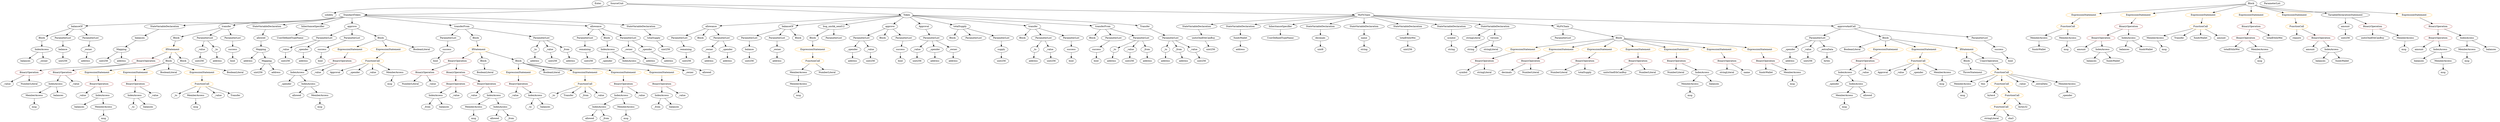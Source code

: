 strict digraph {
	graph [bb="0,0,13058,756"];
	node [label="\N"];
	Enter	[height=0.5,
		pos="3154.6,738",
		width=0.83628];
	VariableDeclaration_decimals	[color=black,
		height=0.5,
		label=decimals,
		pos="6936.6,522",
		width=1.1967];
	ElementaryTypeName_uint8	[color=black,
		height=0.5,
		label=uint8,
		pos="6936.6,450",
		width=0.7947];
	VariableDeclaration_decimals -> ElementaryTypeName_uint8	[pos="e,6936.6,468.1 6936.6,503.7 6936.6,496.41 6936.6,487.73 6936.6,479.54"];
	Block_Unnamed_3	[color=black,
		height=0.5,
		label=Block,
		pos="5755.6,522",
		width=0.90558];
	Identifier_msg_9	[color=black,
		height=0.5,
		label=msg,
		pos="9336.6,234",
		width=0.75];
	NumberLiteral_Unnamed_3	[color=black,
		height=0.5,
		label=NumberLiteral,
		pos="8717.6,306",
		width=1.765];
	Identifier_totalEthInWei_1	[color=black,
		height=0.5,
		label=totalEthInWei,
		pos="11642,450",
		width=1.7095];
	FunctionDefinition_allowance	[color=black,
		height=0.5,
		label=allowance,
		pos="3762.6,594",
		width=1.3076];
	ParameterList_Unnamed_11	[color=black,
		height=0.5,
		label=ParameterList,
		pos="3594.6,522",
		width=1.7095];
	FunctionDefinition_allowance -> ParameterList_Unnamed_11	[pos="e,3629,537.33 3731.8,580.16 3705.9,569.37 3668.5,553.8 3639.3,541.64"];
	Block_Unnamed_5	[color=black,
		height=0.5,
		label=Block,
		pos="3706.6,522",
		width=0.90558];
	FunctionDefinition_allowance -> Block_Unnamed_5	[pos="e,3719.4,538.99 3749.3,576.41 3742.5,567.92 3734.1,557.41 3726.6,547.96"];
	ParameterList_Unnamed_10	[color=black,
		height=0.5,
		label=ParameterList,
		pos="3818.6,522",
		width=1.7095];
	FunctionDefinition_allowance -> ParameterList_Unnamed_10	[pos="e,3805,539.96 3775.9,576.41 3782.5,568.16 3790.6,558.01 3798,548.78"];
	BinaryOperation_Unnamed_7	[color=brown,
		height=0.5,
		label=BinaryOperation,
		pos="2372.6,234",
		width=1.9867];
	IndexAccess_Unnamed_3	[color=black,
		height=0.5,
		label=IndexAccess,
		pos="2258.6,162",
		width=1.6402];
	BinaryOperation_Unnamed_7 -> IndexAccess_Unnamed_3	[pos="e,2283.8,178.5 2346.4,216.94 2330.7,207.29 2310.5,194.89 2293.5,184.41"];
	Identifier__value_5	[color=black,
		height=0.5,
		label=_value,
		pos="2370.6,162",
		width=0.96103];
	BinaryOperation_Unnamed_7 -> Identifier__value_5	[pos="e,2371.1,180.1 2372.1,215.7 2371.9,208.41 2371.6,199.73 2371.4,191.54"];
	BinaryOperation_Unnamed_12	[color=brown,
		height=0.5,
		label=BinaryOperation,
		pos="3276.6,234",
		width=1.9867];
	IndexAccess_Unnamed_8	[color=black,
		height=0.5,
		label=IndexAccess,
		pos="3276.6,162",
		width=1.6402];
	BinaryOperation_Unnamed_12 -> IndexAccess_Unnamed_8	[pos="e,3276.6,180.1 3276.6,215.7 3276.6,208.41 3276.6,199.73 3276.6,191.54"];
	Identifier__value_10	[color=black,
		height=0.5,
		label=_value,
		pos="3388.6,162",
		width=0.96103];
	BinaryOperation_Unnamed_12 -> Identifier__value_10	[pos="e,3367.3,176.33 3302.6,216.76 3319,206.5 3340.3,193.18 3357.6,182.37"];
	Identifier_allowed_1	[color=black,
		height=0.5,
		label=allowed,
		pos="3076.6,18",
		width=1.0858];
	Identifier_msg_14	[color=black,
		height=0.5,
		label=msg,
		pos="11289,450",
		width=0.75];
	Parameter_remaining	[color=black,
		height=0.5,
		label=remaining,
		pos="3637.6,450",
		width=1.2798];
	ParameterList_Unnamed_11 -> Parameter_remaining	[pos="e,3627.3,467.79 3605,504.05 3609.9,496.06 3615.9,486.33 3621.4,477.4"];
	MemberAccess_Unnamed_18	[color=black,
		height=0.5,
		label=MemberAccess,
		pos="9573.6,162",
		width=1.9174];
	Identifier_msg_16	[color=black,
		height=0.5,
		label=msg,
		pos="9573.6,90",
		width=0.75];
	MemberAccess_Unnamed_18 -> Identifier_msg_16	[pos="e,9573.6,108.1 9573.6,143.7 9573.6,136.41 9573.6,127.73 9573.6,119.54"];
	IndexAccess_Unnamed_7	[color=black,
		height=0.5,
		label=IndexAccess,
		pos="3500.6,162",
		width=1.6402];
	Identifier__from_2	[color=black,
		height=0.5,
		label=_from,
		pos="3453.6,90",
		width=0.93331];
	IndexAccess_Unnamed_7 -> Identifier__from_2	[pos="e,3464.5,107.31 3489.2,144.05 3483.7,135.85 3477,125.83 3470.9,116.71"];
	Identifier_balances_5	[color=black,
		height=0.5,
		label=balances,
		pos="3547.6,90",
		width=1.1828];
	IndexAccess_Unnamed_7 -> Identifier_balances_5	[pos="e,3536.3,107.79 3512,144.05 3517.4,135.97 3524,126.12 3530.1,117.11"];
	Block_Unnamed_13	[color=black,
		height=0.5,
		label=Block,
		pos="203.6,522",
		width=0.90558];
	IndexAccess_Unnamed_10	[color=black,
		height=0.5,
		label=IndexAccess,
		pos="202.6,450",
		width=1.6402];
	Block_Unnamed_13 -> IndexAccess_Unnamed_10	[pos="e,202.84,468.1 203.35,503.7 203.25,496.41 203.12,487.73 203,479.54"];
	Identifier_Approval_1	[color=black,
		height=0.5,
		label=Approval,
		pos="9785.6,306",
		width=1.266];
	IndexAccess_Unnamed_13	[color=black,
		height=0.5,
		label=IndexAccess,
		pos="3215.6,450",
		width=1.6402];
	Identifier__spender_2	[color=black,
		height=0.5,
		label=_spender,
		pos="3210.6,378",
		width=1.2521];
	IndexAccess_Unnamed_13 -> Identifier__spender_2	[pos="e,3211.8,396.1 3214.4,431.7 3213.8,424.41 3213.2,415.73 3212.6,407.54"];
	IndexAccess_Unnamed_14	[color=black,
		height=0.5,
		label=IndexAccess,
		pos="3332.6,378",
		width=1.6402];
	IndexAccess_Unnamed_13 -> IndexAccess_Unnamed_14	[pos="e,3306.7,394.49 3241.6,433.46 3257.9,423.68 3279.3,410.91 3297.2,400.2"];
	BinaryOperation_Unnamed_20	[color=brown,
		height=0.5,
		label=BinaryOperation,
		pos="9180.6,378",
		width=1.9867];
	Identifier_fundsWallet	[color=black,
		height=0.5,
		label=fundsWallet,
		pos="9194.6,306",
		width=1.5293];
	BinaryOperation_Unnamed_20 -> Identifier_fundsWallet	[pos="e,9191.2,324.1 9184.1,359.7 9185.5,352.32 9187.3,343.52 9188.9,335.25"];
	MemberAccess_Unnamed_10	[color=black,
		height=0.5,
		label=MemberAccess,
		pos="9336.6,306",
		width=1.9174];
	BinaryOperation_Unnamed_20 -> MemberAccess_Unnamed_10	[pos="e,9302.8,322.16 9214.4,361.81 9237.3,351.54 9267.8,337.87 9292.6,326.75"];
	Parameter__value_3	[color=black,
		height=0.5,
		label=_value,
		pos="1051.6,450",
		width=0.96103];
	ElementaryTypeName_uint256_8	[color=black,
		height=0.5,
		label=uint256,
		pos="1047.6,378",
		width=1.0442];
	Parameter__value_3 -> ElementaryTypeName_uint256_8	[pos="e,1048.6,396.1 1050.6,431.7 1050.2,424.41 1049.7,415.73 1049.2,407.54"];
	BooleanLiteral_Unnamed_5	[color=black,
		height=0.5,
		label=BooleanLiteral,
		pos="9642.6,450",
		width=1.7788];
	Parameter__value_5	[color=black,
		height=0.5,
		label=_value,
		pos="1510.6,450",
		width=0.96103];
	ElementaryTypeName_uint256_11	[color=black,
		height=0.5,
		label=uint256,
		pos="1512.6,378",
		width=1.0442];
	Parameter__value_5 -> ElementaryTypeName_uint256_11	[pos="e,1512.1,396.1 1511.1,431.7 1511.3,424.41 1511.5,415.73 1511.8,407.54"];
	PragmaDirective_solidity	[color=black,
		height=0.5,
		label=solidity,
		pos="1729.6,666",
		width=1.0442];
	Identifier__spender_3	[color=black,
		height=0.5,
		label=_spender,
		pos="9514.6,234",
		width=1.2521];
	StateVariableDeclaration_Unnamed_7	[color=black,
		height=0.5,
		label=StateVariableDeclaration,
		pos="6309.6,594",
		width=2.8184];
	VariableDeclaration_unitsOneEthCanBuy	[color=black,
		height=0.5,
		label=unitsOneEthCanBuy,
		pos="6365.6,522",
		width=2.3887];
	StateVariableDeclaration_Unnamed_7 -> VariableDeclaration_unitsOneEthCanBuy	[pos="e,6351.9,540.1 6323.4,575.7 6329.9,567.64 6337.7,557.89 6344.8,548.98"];
	ExpressionStatement_Unnamed_4	[color=orange,
		height=0.5,
		label=ExpressionStatement,
		pos="2734.6,306",
		width=2.458];
	BinaryOperation_Unnamed_10	[color=brown,
		height=0.5,
		label=BinaryOperation,
		pos="2734.6,234",
		width=1.9867];
	ExpressionStatement_Unnamed_4 -> BinaryOperation_Unnamed_10	[pos="e,2734.6,252.1 2734.6,287.7 2734.6,280.41 2734.6,271.73 2734.6,263.54"];
	BinaryOperation_Unnamed_14	[color=brown,
		height=0.5,
		label=BinaryOperation,
		pos="8742.6,378",
		width=1.9867];
	BinaryOperation_Unnamed_14 -> NumberLiteral_Unnamed_3	[pos="e,8723.7,324.1 8736.4,359.7 8733.7,352.15 8730.5,343.12 8727.5,334.68"];
	IndexAccess_Unnamed_15	[color=black,
		height=0.5,
		label=IndexAccess,
		pos="8858.6,306",
		width=1.6402];
	BinaryOperation_Unnamed_14 -> IndexAccess_Unnamed_15	[pos="e,8832.9,322.5 8769.2,360.94 8785.2,351.29 8805.7,338.89 8823.1,328.41"];
	FunctionDefinition_balanceOf_1	[color=black,
		height=0.5,
		label=balanceOf,
		pos="399.6,594",
		width=1.3491];
	FunctionDefinition_balanceOf_1 -> Block_Unnamed_13	[pos="e,229.28,533.65 363.93,581.32 332.59,570.92 285.85,555.06 245.6,540 243.69,539.29 241.74,538.54 239.78,537.78"];
	ParameterList_Unnamed_20	[color=black,
		height=0.5,
		label=ParameterList,
		pos="316.6,522",
		width=1.7095];
	FunctionDefinition_balanceOf_1 -> ParameterList_Unnamed_20	[pos="e,335.93,539.31 380.76,577.12 370.09,568.12 356.53,556.68 344.63,546.65"];
	ParameterList_Unnamed_19	[color=black,
		height=0.5,
		label=ParameterList,
		pos="457.6,522",
		width=1.7095];
	FunctionDefinition_balanceOf_1 -> ParameterList_Unnamed_19	[pos="e,443.55,539.96 413.34,576.41 420.18,568.16 428.59,558.01 436.24,548.78"];
	FunctionDefinition_balanceOf	[color=black,
		height=0.5,
		label=balanceOf,
		pos="4156.6,594",
		width=1.3491];
	ParameterList_Unnamed_3	[color=black,
		height=0.5,
		label=ParameterList,
		pos="3959.6,522",
		width=1.7095];
	FunctionDefinition_balanceOf -> ParameterList_Unnamed_3	[pos="e,3997.6,536.49 4122.3,580.81 4090.7,569.59 4043.6,552.84 4008.1,540.25"];
	ParameterList_Unnamed_2	[color=black,
		height=0.5,
		label=ParameterList,
		pos="4100.6,522",
		width=1.7095];
	FunctionDefinition_balanceOf -> ParameterList_Unnamed_2	[pos="e,4114.2,539.96 4143.3,576.41 4136.7,568.16 4128.6,558.01 4121.2,548.78"];
	Block_Unnamed_1	[color=black,
		height=0.5,
		label=Block,
		pos="4212.6,522",
		width=0.90558];
	FunctionDefinition_balanceOf -> Block_Unnamed_1	[pos="e,4199.8,538.99 4169.9,576.41 4176.7,567.92 4185.1,557.41 4192.6,547.96"];
	Identifier_allowed	[color=black,
		height=0.5,
		label=allowed,
		pos="2613.6,18",
		width=1.0858];
	Identifier__value_8	[color=black,
		height=0.5,
		label=_value,
		pos="2681.6,162",
		width=0.96103];
	StateVariableDeclaration_Unnamed	[color=black,
		height=0.5,
		label=StateVariableDeclaration,
		pos="684.6,594",
		width=2.8184];
	VariableDeclaration_balances	[color=black,
		height=0.5,
		label=balances,
		pos="655.6,522",
		width=1.1828];
	StateVariableDeclaration_Unnamed -> VariableDeclaration_balances	[pos="e,662.68,540.1 677.43,575.7 674.3,568.15 670.56,559.12 667.06,550.68"];
	StateVariableDeclaration_Unnamed_9	[color=black,
		height=0.5,
		label=StateVariableDeclaration,
		pos="6530.6,594",
		width=2.8184];
	VariableDeclaration_fundsWallet	[color=black,
		height=0.5,
		label=fundsWallet,
		pos="6530.6,522",
		width=1.5293];
	StateVariableDeclaration_Unnamed_9 -> VariableDeclaration_fundsWallet	[pos="e,6530.6,540.1 6530.6,575.7 6530.6,568.41 6530.6,559.73 6530.6,551.54"];
	ElementaryTypeName_uint256_16	[color=black,
		height=0.5,
		label=uint256,
		pos="6402.6,450",
		width=1.0442];
	VariableDeclaration_unitsOneEthCanBuy -> ElementaryTypeName_uint256_16	[pos="e,6393.8,467.62 6374.7,503.7 6378.9,495.87 6383.9,486.44 6388.5,477.73"];
	BooleanLiteral_Unnamed_2	[color=black,
		height=0.5,
		label=BooleanLiteral,
		pos="2905.6,306",
		width=1.7788];
	InheritanceSpecifier_Unnamed_1	[color=black,
		height=0.5,
		label=InheritanceSpecifier,
		pos="6733.6,594",
		width=2.3333];
	UserDefinedTypeName_Unnamed_1	[color=black,
		height=0.5,
		label=UserDefinedTypeName,
		pos="6733.6,522",
		width=2.7214];
	InheritanceSpecifier_Unnamed_1 -> UserDefinedTypeName_Unnamed_1	[pos="e,6733.6,540.1 6733.6,575.7 6733.6,568.41 6733.6,559.73 6733.6,551.54"];
	Parameter__to_1	[color=black,
		height=0.5,
		label=_to,
		pos="5870.6,450",
		width=0.75];
	ElementaryTypeName_address_3	[color=black,
		height=0.5,
		label=address,
		pos="5860.6,378",
		width=1.0996];
	Parameter__to_1 -> ElementaryTypeName_address_3	[pos="e,5863,396.1 5868.1,431.7 5867.1,424.32 5865.8,415.52 5864.6,407.25"];
	FunctionDefinition_bug_unchk_send12	[color=black,
		height=0.5,
		label=bug_unchk_send12,
		pos="4407.6,594",
		width=2.3194];
	Block_Unnamed_6	[color=black,
		height=0.5,
		label=Block,
		pos="4295.6,522",
		width=0.90558];
	FunctionDefinition_bug_unchk_send12 -> Block_Unnamed_6	[pos="e,4316.5,536.04 4381.3,576.59 4364.8,566.25 4343.4,552.87 4326.1,542.06"];
	ParameterList_Unnamed_12	[color=black,
		height=0.5,
		label=ParameterList,
		pos="4407.6,522",
		width=1.7095];
	FunctionDefinition_bug_unchk_send12 -> ParameterList_Unnamed_12	[pos="e,4407.6,540.1 4407.6,575.7 4407.6,568.41 4407.6,559.73 4407.6,551.54"];
	FunctionCall_Unnamed_11	[color=orange,
		height=0.5,
		label=FunctionCall,
		pos="10431,90",
		width=1.6125];
	stringLiteral_Unnamed_4	[color=black,
		height=0.5,
		label=stringLiteral,
		pos="10381,18",
		width=1.5016];
	FunctionCall_Unnamed_11 -> stringLiteral_Unnamed_4	[pos="e,10393,35.789 10418,72.055 10413,63.973 10406,54.121 10399,45.112"];
	Identifier_sha3	[color=black,
		height=0.5,
		label=sha3,
		pos="10481,18",
		width=0.76697];
	FunctionCall_Unnamed_11 -> Identifier_sha3	[pos="e,10469,34.829 10443,72.055 10449,63.646 10456,53.323 10463,44.025"];
	ElementaryTypeName_address	[color=black,
		height=0.5,
		label=address,
		pos="4100.6,378",
		width=1.0996];
	ExpressionStatement_Unnamed_14	[color=orange,
		height=0.5,
		label=ExpressionStatement,
		pos="7962.6,450",
		width=2.458];
	BinaryOperation_Unnamed_18	[color=brown,
		height=0.5,
		label=BinaryOperation,
		pos="7727.6,378",
		width=1.9867];
	ExpressionStatement_Unnamed_14 -> BinaryOperation_Unnamed_18	[pos="e,7772.4,392.33 7914.2,434.58 7876.1,423.24 7823,407.43 7783.2,395.57"];
	NumberLiteral_Unnamed_4	[color=black,
		height=0.5,
		label=NumberLiteral,
		pos="8112.6,306",
		width=1.765];
	ElementaryTypeName_address_19	[color=black,
		height=0.5,
		label=address,
		pos="1312.6,378",
		width=1.0996];
	ParameterList_Unnamed_24	[color=black,
		height=0.5,
		label=ParameterList,
		pos="3094.6,522",
		width=1.7095];
	Parameter_remaining_1	[color=black,
		height=0.5,
		label=remaining,
		pos="3092.6,450",
		width=1.2798];
	ParameterList_Unnamed_24 -> Parameter_remaining_1	[pos="e,3093.1,468.1 3094.1,503.7 3093.9,496.41 3093.6,487.73 3093.4,479.54"];
	Identifier_fundsWallet_5	[color=black,
		height=0.5,
		label=fundsWallet,
		pos="10618,450",
		width=1.5293];
	BinaryOperation_Unnamed_26	[color=brown,
		height=0.5,
		label=BinaryOperation,
		pos="10938,522",
		width=1.9867];
	Identifier_amount_1	[color=black,
		height=0.5,
		label=amount,
		pos="10838,450",
		width=1.0581];
	BinaryOperation_Unnamed_26 -> Identifier_amount_1	[pos="e,10858,465.41 10914,504.59 10900,494.84 10882,482.39 10868,471.94"];
	IndexAccess_Unnamed_18	[color=black,
		height=0.5,
		label=IndexAccess,
		pos="10953,450",
		width=1.6402];
	BinaryOperation_Unnamed_26 -> IndexAccess_Unnamed_18	[pos="e,10949,468.1 10941,503.7 10943,496.32 10945,487.52 10947,479.25"];
	Identifier__to_1	[color=black,
		height=0.5,
		label=_to,
		pos="916.6,162",
		width=0.75];
	Block_Unnamed_2	[color=black,
		height=0.5,
		label=Block,
		pos="5390.6,522",
		width=0.90558];
	Parameter_success_3	[color=black,
		height=0.5,
		label=success,
		pos="1227.6,450",
		width=1.1135];
	ElementaryTypeName_bool_3	[color=black,
		height=0.5,
		label=bool,
		pos="1227.6,378",
		width=0.76697];
	Parameter_success_3 -> ElementaryTypeName_bool_3	[pos="e,1227.6,396.1 1227.6,431.7 1227.6,424.41 1227.6,415.73 1227.6,407.54"];
	Parameter__to	[color=black,
		height=0.5,
		label=_to,
		pos="5442.6,450",
		width=0.75];
	ElementaryTypeName_address_1	[color=black,
		height=0.5,
		label=address,
		pos="5435.6,378",
		width=1.0996];
	Parameter__to -> ElementaryTypeName_address_1	[pos="e,5437.3,396.1 5440.9,431.7 5440.1,424.41 5439.3,415.73 5438.5,407.54"];
	Identifier_msg_5	[color=black,
		height=0.5,
		label=msg,
		pos="3280.6,18",
		width=0.75];
	Identifier_balances_6	[color=black,
		height=0.5,
		label=balances,
		pos="114.6,378",
		width=1.1828];
	ContractDefinition_StandardToken	[color=black,
		height=0.5,
		label=StandardToken,
		pos="1853.6,666",
		width=1.8897];
	ContractDefinition_StandardToken -> FunctionDefinition_balanceOf_1	[pos="e,445.59,600.32 1805.4,652.9 1795.9,650.94 1786,649.16 1776.6,648 1246.2,582.1 1108,645.86 574.6,612 535.18,609.5 490.91,605.18 \
456.76,601.53"];
	ContractDefinition_StandardToken -> StateVariableDeclaration_Unnamed	[pos="e,782.66,598.81 1805.4,653.04 1795.9,651.06 1786,649.25 1776.6,648 1681.2,635.25 1051.3,609.42 793.89,599.25"];
	FunctionDefinition_transfer_1	[color=black,
		height=0.5,
		label=transfer,
		pos="1153.6,594",
		width=1.0719];
	ContractDefinition_StandardToken -> FunctionDefinition_transfer_1	[pos="e,1190.7,599.66 1804.9,653.16 1795.6,651.19 1785.8,649.36 1776.6,648 1567.1,617.1 1512.4,632.08 1301.6,612 1268.3,608.83 1230.9,\
604.53 1202.1,601.05"];
	StateVariableDeclaration_Unnamed_1	[color=black,
		height=0.5,
		label=StateVariableDeclaration,
		pos="1411.6,594",
		width=2.8184];
	ContractDefinition_StandardToken -> StateVariableDeclaration_Unnamed_1	[pos="e,1493.1,605.09 1803.6,653.4 1794.6,651.48 1785.4,649.6 1776.6,648 1684.3,631.14 1578.1,616.22 1504.2,606.54"];
	InheritanceSpecifier_Unnamed	[color=black,
		height=0.5,
		label=InheritanceSpecifier,
		pos="1646.6,594",
		width=2.3333];
	ContractDefinition_StandardToken -> InheritanceSpecifier_Unnamed	[pos="e,1690.3,609.77 1812.7,651.17 1780.7,640.34 1735.8,625.17 1700.8,613.33"];
	FunctionDefinition_approve_1	[color=black,
		height=0.5,
		label=approve,
		pos="1853.6,594",
		width=1.1412];
	ContractDefinition_StandardToken -> FunctionDefinition_approve_1	[pos="e,1853.6,612.1 1853.6,647.7 1853.6,640.41 1853.6,631.73 1853.6,623.54"];
	FunctionDefinition_transferFrom_1	[color=black,
		height=0.5,
		label=transferFrom,
		pos="2442.6,594",
		width=1.6402];
	ContractDefinition_StandardToken -> FunctionDefinition_transferFrom_1	[pos="e,2388.2,601.46 1914.7,657.74 2026.2,644.48 2261.9,616.48 2376.8,602.82"];
	FunctionDefinition_allowance_1	[color=black,
		height=0.5,
		label=allowance,
		pos="3152.6,594",
		width=1.3076];
	ContractDefinition_StandardToken -> FunctionDefinition_allowance_1	[pos="e,3105.9,597.51 1919.8,661.43 2145.5,649.27 2882.3,609.57 3094.8,598.12"];
	StateVariableDeclaration_Unnamed_2	[color=black,
		height=0.5,
		label=StateVariableDeclaration,
		pos="3390.6,594",
		width=2.8184];
	ContractDefinition_StandardToken -> StateVariableDeclaration_Unnamed_2	[pos="e,3305,603.95 1921.3,663.65 2119.5,659.4 2715.3,644.66 3208.6,612 3236.3,610.17 3266.3,607.6 3293.8,605.02"];
	ElementaryTypeName_bytes32	[color=black,
		height=0.5,
		label=bytes32,
		pos="10547,90",
		width=1.0996];
	StateVariableDeclaration_Unnamed_4	[color=black,
		height=0.5,
		label=StateVariableDeclaration,
		pos="6936.6,594",
		width=2.8184];
	StateVariableDeclaration_Unnamed_4 -> VariableDeclaration_decimals	[pos="e,6936.6,540.1 6936.6,575.7 6936.6,568.41 6936.6,559.73 6936.6,551.54"];
	FunctionDefinition_approve	[color=black,
		height=0.5,
		label=approve,
		pos="4696.6,594",
		width=1.1412];
	ParameterList_Unnamed_8	[color=black,
		height=0.5,
		label=ParameterList,
		pos="4548.6,522",
		width=1.7095];
	FunctionDefinition_approve -> ParameterList_Unnamed_8	[pos="e,4579.9,537.82 4669.5,580.16 4647.2,569.65 4615.4,554.61 4590,542.59"];
	Block_Unnamed_4	[color=black,
		height=0.5,
		label=Block,
		pos="4660.6,522",
		width=0.90558];
	FunctionDefinition_approve -> Block_Unnamed_4	[pos="e,4669.2,539.79 4687.9,576.05 4683.9,568.23 4679,558.75 4674.5,549.98"];
	ParameterList_Unnamed_9	[color=black,
		height=0.5,
		label=ParameterList,
		pos="4772.6,522",
		width=1.7095];
	FunctionDefinition_approve -> ParameterList_Unnamed_9	[pos="e,4754.7,539.47 4713.5,577.46 4723.1,568.57 4735.5,557.21 4746.4,547.16"];
	Parameter_balance	[color=black,
		height=0.5,
		label=balance,
		pos="3959.6,450",
		width=1.0719];
	ElementaryTypeName_uint256_1	[color=black,
		height=0.5,
		label=uint256,
		pos="3959.6,378",
		width=1.0442];
	Parameter_balance -> ElementaryTypeName_uint256_1	[pos="e,3959.6,396.1 3959.6,431.7 3959.6,424.41 3959.6,415.73 3959.6,407.54"];
	ExpressionStatement_Unnamed_1	[color=orange,
		height=0.5,
		label=ExpressionStatement,
		pos="510.6,306",
		width=2.458];
	BinaryOperation_Unnamed_3	[color=brown,
		height=0.5,
		label=BinaryOperation,
		pos="527.6,234",
		width=1.9867];
	ExpressionStatement_Unnamed_1 -> BinaryOperation_Unnamed_3	[pos="e,523.44,252.1 514.8,287.7 516.59,280.32 518.73,271.52 520.74,263.25"];
	ParameterList_Unnamed_13	[color=black,
		height=0.5,
		label=ParameterList,
		pos="6187.6,522",
		width=1.7095];
	VariableDeclaration__to	[color=black,
		height=0.5,
		label=_to,
		pos="6147.6,450",
		width=0.75];
	ParameterList_Unnamed_13 -> VariableDeclaration__to	[pos="e,6156.9,467.31 6177.9,504.05 6173.3,496.03 6167.7,486.26 6162.6,477.3"];
	VariableDeclaration__from	[color=black,
		height=0.5,
		label=_from,
		pos="6226.6,450",
		width=0.93331];
	ParameterList_Unnamed_13 -> VariableDeclaration__from	[pos="e,6217.2,467.79 6197,504.05 6201.4,496.14 6206.8,486.54 6211.7,477.69"];
	VariableDeclaration__value	[color=black,
		height=0.5,
		label=_value,
		pos="6312.6,450",
		width=0.96103];
	ParameterList_Unnamed_13 -> VariableDeclaration__value	[pos="e,6289.5,463.91 6215.3,505.46 6234.3,494.83 6259.6,480.68 6279.6,469.47"];
	BinaryOperation_Unnamed_2	[color=brown,
		height=0.5,
		label=BinaryOperation,
		pos="150.6,306",
		width=1.9867];
	Identifier__value_1	[color=black,
		height=0.5,
		label=_value,
		pos="34.597,234",
		width=0.96103];
	BinaryOperation_Unnamed_2 -> Identifier__value_1	[pos="e,56.423,248.17 123.98,288.94 106.79,278.57 84.341,265.02 66.238,254.09"];
	NumberLiteral_Unnamed_1	[color=black,
		height=0.5,
		label=NumberLiteral,
		pos="150.6,234",
		width=1.765];
	BinaryOperation_Unnamed_2 -> NumberLiteral_Unnamed_1	[pos="e,150.6,252.1 150.6,287.7 150.6,280.41 150.6,271.73 150.6,263.54"];
	Identifier__value_9	[color=black,
		height=0.5,
		label=_value,
		pos="3612.6,162",
		width=0.96103];
	Identifier_amount_2	[color=black,
		height=0.5,
		label=amount,
		pos="12625,450",
		width=1.0581];
	ParameterList_Unnamed_3 -> Parameter_balance	[pos="e,3959.6,468.1 3959.6,503.7 3959.6,496.41 3959.6,487.73 3959.6,479.54"];
	BinaryOperation_Unnamed	[color=brown,
		height=0.5,
		label=BinaryOperation,
		pos="754.6,378",
		width=1.9867];
	BinaryOperation_Unnamed -> BinaryOperation_Unnamed_2	[pos="e,207.1,317.35 703.13,365.08 693.67,363.17 683.87,361.37 674.6,360 487.96,332.34 438.78,347.68 251.6,324 240.75,322.63 229.28,320.93 \
218.12,319.15"];
	BinaryOperation_Unnamed_1	[color=brown,
		height=0.5,
		label=BinaryOperation,
		pos="332.6,306",
		width=1.9867];
	BinaryOperation_Unnamed -> BinaryOperation_Unnamed_1	[pos="e,385.22,318.6 702.63,365.39 693.32,363.47 683.69,361.59 674.6,360 559.25,339.82 528.97,344.04 413.6,324 407.99,323.03 402.18,321.95 \
396.36,320.82"];
	ElementaryTypeName_uint256_12	[color=black,
		height=0.5,
		label=uint256,
		pos="3109.6,378",
		width=1.0442];
	Block_Unnamed_7	[color=black,
		height=0.5,
		label=Block,
		pos="925.6,522",
		width=0.90558];
	IfStatement_Unnamed	[color=orange,
		height=0.5,
		label=IfStatement,
		pos="900.6,450",
		width=1.4739];
	Block_Unnamed_7 -> IfStatement_Unnamed	[pos="e,906.77,468.28 919.55,504.05 916.85,496.52 913.61,487.44 910.57,478.94"];
	Identifier_msg_12	[color=black,
		height=0.5,
		label=msg,
		pos="12886,378",
		width=0.75];
	Identifier_msg_2	[color=black,
		height=0.5,
		label=msg,
		pos="553.6,18",
		width=0.75];
	FunctionDefinition_transfer_1 -> Block_Unnamed_7	[pos="e,953.8,531.66 1121.9,583.27 1080.8,570.65 1009.2,548.66 964.75,535.02"];
	ParameterList_Unnamed_15	[color=black,
		height=0.5,
		label=ParameterList,
		pos="1086.6,522",
		width=1.7095];
	FunctionDefinition_transfer_1 -> ParameterList_Unnamed_15	[pos="e,1102.7,539.8 1138.4,577.12 1130.2,568.51 1119.8,557.67 1110.5,547.96"];
	ParameterList_Unnamed_16	[color=black,
		height=0.5,
		label=ParameterList,
		pos="1227.6,522",
		width=1.7095];
	FunctionDefinition_transfer_1 -> ParameterList_Unnamed_16	[pos="e,1209.9,539.71 1170,577.46 1179.4,568.63 1191.3,557.37 1201.8,547.38"];
	Parameter__to_3	[color=black,
		height=0.5,
		label=_to,
		pos="2824.6,450",
		width=0.75];
	ElementaryTypeName_address_13	[color=black,
		height=0.5,
		label=address,
		pos="2824.6,378",
		width=1.0996];
	Parameter__to_3 -> ElementaryTypeName_address_13	[pos="e,2824.6,396.1 2824.6,431.7 2824.6,424.41 2824.6,415.73 2824.6,407.54"];
	ElementaryTypeName_bytes	[color=black,
		height=0.5,
		label=bytes,
		pos="9509.6,378",
		width=0.85014];
	ExpressionStatement_Unnamed_13	[color=orange,
		height=0.5,
		label=ExpressionStatement,
		pos="8157.6,450",
		width=2.458];
	BinaryOperation_Unnamed_17	[color=brown,
		height=0.5,
		label=BinaryOperation,
		pos="7967.6,378",
		width=1.9867];
	ExpressionStatement_Unnamed_13 -> BinaryOperation_Unnamed_17	[pos="e,8006.8,393.44 8116.4,433.81 8087.3,423.09 8048.1,408.68 8017.3,397.32"];
	ParameterList_Unnamed_25	[color=black,
		height=0.5,
		label=ParameterList,
		pos="8223.6,522",
		width=1.7095];
	Identifier__from	[color=black,
		height=0.5,
		label=_from,
		pos="2211.6,90",
		width=0.93331];
	IndexAccess_Unnamed_3 -> Identifier__from	[pos="e,2222.5,107.31 2247.2,144.05 2241.7,135.85 2235,125.83 2228.9,116.71"];
	Identifier_balances_3	[color=black,
		height=0.5,
		label=balances,
		pos="2305.6,90",
		width=1.1828];
	IndexAccess_Unnamed_3 -> Identifier_balances_3	[pos="e,2294.3,107.79 2270,144.05 2275.4,135.97 2282,126.12 2288.1,117.11"];
	MemberAccess_Unnamed_4	[color=black,
		height=0.5,
		label=MemberAccess,
		pos="1030.6,162",
		width=1.9174];
	Identifier_msg_3	[color=black,
		height=0.5,
		label=msg,
		pos="1030.6,90",
		width=0.75];
	MemberAccess_Unnamed_4 -> Identifier_msg_3	[pos="e,1030.6,108.1 1030.6,143.7 1030.6,136.41 1030.6,127.73 1030.6,119.54"];
	Parameter__owner	[color=black,
		height=0.5,
		label=_owner,
		pos="4100.6,450",
		width=1.0719];
	Parameter__owner -> ElementaryTypeName_address	[pos="e,4100.6,396.1 4100.6,431.7 4100.6,424.41 4100.6,415.73 4100.6,407.54"];
	IndexAccess_Unnamed_10 -> Identifier_balances_6	[pos="e,133.99,394.43 182.19,432.76 170.5,423.47 155.67,411.67 142.87,401.49"];
	Identifier__owner	[color=black,
		height=0.5,
		label=_owner,
		pos="213.6,378",
		width=1.0719];
	IndexAccess_Unnamed_10 -> Identifier__owner	[pos="e,210.91,396.1 205.32,431.7 206.48,424.32 207.86,415.52 209.16,407.25"];
	ExpressionStatement_Unnamed_7	[color=orange,
		height=0.5,
		label=ExpressionStatement,
		pos="3076.6,306",
		width=2.458];
	FunctionCall_Unnamed_2	[color=orange,
		height=0.5,
		label=FunctionCall,
		pos="3076.6,234",
		width=1.6125];
	ExpressionStatement_Unnamed_7 -> FunctionCall_Unnamed_2	[pos="e,3076.6,252.1 3076.6,287.7 3076.6,280.41 3076.6,271.73 3076.6,263.54"];
	BinaryOperation_Unnamed_16	[color=brown,
		height=0.5,
		label=BinaryOperation,
		pos="8989.6,378",
		width=1.9867];
	stringLiteral_Unnamed_2	[color=black,
		height=0.5,
		label=stringLiteral,
		pos="8989.6,306",
		width=1.5016];
	BinaryOperation_Unnamed_16 -> stringLiteral_Unnamed_2	[pos="e,8989.6,324.1 8989.6,359.7 8989.6,352.41 8989.6,343.73 8989.6,335.54"];
	Identifier_name	[color=black,
		height=0.5,
		label=name,
		pos="9091.6,306",
		width=0.83628];
	BinaryOperation_Unnamed_16 -> Identifier_name	[pos="e,9072.3,320.26 9013.5,360.59 9028.3,350.41 9047.5,337.29 9063.1,326.58"];
	MemberAccess_Unnamed_15	[color=black,
		height=0.5,
		label=MemberAccess,
		pos="11233,522",
		width=1.9174];
	MemberAccess_Unnamed_15 -> Identifier_msg_14	[pos="e,11276,466.36 11246,504.05 11253,495.44 11262,484.81 11269,475.33"];
	Identifier_msg_10	[color=black,
		height=0.5,
		label=msg,
		pos="11791,378",
		width=0.75];
	ParameterList_Unnamed_14	[color=black,
		height=0.5,
		label=ParameterList,
		pos="4913.6,522",
		width=1.7095];
	VariableDeclaration__value_1	[color=black,
		height=0.5,
		label=_value,
		pos="4840.6,450",
		width=0.96103];
	ParameterList_Unnamed_14 -> VariableDeclaration__value_1	[pos="e,4856.3,466.04 4896.3,504.41 4886.8,495.31 4874.9,483.9 4864.5,473.96"];
	VariableDeclaration__spender	[color=black,
		height=0.5,
		label=_spender,
		pos="4938.6,450",
		width=1.2521];
	ParameterList_Unnamed_14 -> VariableDeclaration__spender	[pos="e,4932.5,468.1 4919.8,503.7 4922.5,496.15 4925.7,487.12 4928.7,478.68"];
	VariableDeclaration__owner	[color=black,
		height=0.5,
		label=_owner,
		pos="5040.6,450",
		width=1.0719];
	ParameterList_Unnamed_14 -> VariableDeclaration__owner	[pos="e,5016.2,464.44 4941.5,505.64 4960.6,495.1 4986.1,481.06 5006.4,469.85"];
	ElementaryTypeName_address_8	[color=black,
		height=0.5,
		label=address,
		pos="6147.6,378",
		width=1.0996];
	VariableDeclaration__to -> ElementaryTypeName_address_8	[pos="e,6147.6,396.1 6147.6,431.7 6147.6,424.41 6147.6,415.73 6147.6,407.54"];
	Identifier_balances_10	[color=black,
		height=0.5,
		label=balances,
		pos="10895,378",
		width=1.1828];
	ParameterList_Unnamed_15 -> Parameter__value_3	[pos="e,1059.9,467.62 1077.9,503.7 1074,495.87 1069.3,486.44 1065,477.73"];
	Parameter__to_2	[color=black,
		height=0.5,
		label=_to,
		pos="1138.6,450",
		width=0.75];
	ParameterList_Unnamed_15 -> Parameter__to_2	[pos="e,1127.2,466.36 1099.2,504.05 1105.6,495.44 1113.5,484.81 1120.5,475.33"];
	Identifier__value_6	[color=black,
		height=0.5,
		label=_value,
		pos="2457.6,162",
		width=0.96103];
	EventDefinition_Approval	[color=black,
		height=0.5,
		label=Approval,
		pos="4875.6,594",
		width=1.266];
	EventDefinition_Approval -> ParameterList_Unnamed_14	[pos="e,4904.2,540.28 4884.8,576.05 4889,568.35 4894,559.03 4898.7,550.36"];
	Block_Unnamed_8	[color=black,
		height=0.5,
		label=Block,
		pos="876.6,378",
		width=0.90558];
	Block_Unnamed_8 -> ExpressionStatement_Unnamed_1	[pos="e,575.94,318.47 852.21,365.79 846.83,363.62 841.08,361.55 835.6,360 737.29,332.24 709.37,340.73 608.6,324 601.67,322.85 594.46,321.63 \
587.25,320.41"];
	ExpressionStatement_Unnamed_2	[color=orange,
		height=0.5,
		label=ExpressionStatement,
		pos="705.6,306",
		width=2.458];
	Block_Unnamed_8 -> ExpressionStatement_Unnamed_2	[pos="e,744.02,322.59 851.02,366.37 845.91,364.25 840.59,362.05 835.6,360 808.79,348.98 778.84,336.76 754.45,326.84"];
	BooleanLiteral_Unnamed	[color=black,
		height=0.5,
		label=BooleanLiteral,
		pos="876.6,306",
		width=1.7788];
	Block_Unnamed_8 -> BooleanLiteral_Unnamed	[pos="e,876.6,324.1 876.6,359.7 876.6,352.41 876.6,343.73 876.6,335.54"];
	ExpressionStatement_Unnamed_3	[color=orange,
		height=0.5,
		label=ExpressionStatement,
		pos="1047.6,306",
		width=2.458];
	Block_Unnamed_8 -> ExpressionStatement_Unnamed_3	[pos="e,1009.2,322.59 902.18,366.37 907.28,364.25 912.61,362.05 917.6,360 944.4,348.98 974.35,336.76 998.74,326.84"];
	ExpressionStatement_Unnamed_22	[color=orange,
		height=0.5,
		label=ExpressionStatement,
		pos="10882,666",
		width=2.458];
	FunctionCall_Unnamed_6	[color=orange,
		height=0.5,
		label=FunctionCall,
		pos="10774,594",
		width=1.6125];
	ExpressionStatement_Unnamed_22 -> FunctionCall_Unnamed_6	[pos="e,10798,610.75 10856,648.41 10841,638.97 10823,627.03 10807,616.83"];
	ParameterList_Unnamed_27	[color=black,
		height=0.5,
		label=ParameterList,
		pos="9458.6,522",
		width=1.7095];
	Parameter__spender_4	[color=black,
		height=0.5,
		label=_spender,
		pos="9308.6,450",
		width=1.2521];
	ParameterList_Unnamed_27 -> Parameter__spender_4	[pos="e,9336.8,464.17 9426.8,506.15 9403.5,495.27 9371.7,480.44 9346.9,468.9"];
	Parameter__value_6	[color=black,
		height=0.5,
		label=_value,
		pos="9406.6,450",
		width=0.96103];
	ParameterList_Unnamed_27 -> Parameter__value_6	[pos="e,9418.7,467.31 9446,504.05 9439.9,495.77 9432.3,485.62 9425.5,476.42"];
	Parameter__extraData	[color=black,
		height=0.5,
		label=_extraData,
		pos="9509.6,450",
		width=1.4046];
	ParameterList_Unnamed_27 -> Parameter__extraData	[pos="e,9497.4,467.79 9470.9,504.05 9476.9,495.89 9484.2,485.91 9490.8,476.82"];
	BinaryOperation_Unnamed_10 -> Identifier__value_8	[pos="e,2693.9,179.31 2721.8,216.05 2715.5,207.77 2707.8,197.62 2700.8,188.42"];
	IndexAccess_Unnamed_6	[color=black,
		height=0.5,
		label=IndexAccess,
		pos="2793.6,162",
		width=1.6402];
	BinaryOperation_Unnamed_10 -> IndexAccess_Unnamed_6	[pos="e,2779.4,179.79 2748.9,216.05 2755.8,207.8 2764.3,197.7 2772.1,188.54"];
	Identifier__to_3	[color=black,
		height=0.5,
		label=_to,
		pos="2897.6,162",
		width=0.75];
	Block_Unnamed_18	[color=black,
		height=0.5,
		label=Block,
		pos="9813.6,522",
		width=0.90558];
	Block_Unnamed_18 -> BooleanLiteral_Unnamed_5	[pos="e,9677.9,465.45 9788,510.52 9761.7,499.76 9720.3,482.79 9688.3,469.72"];
	ExpressionStatement_Unnamed_23	[color=orange,
		height=0.5,
		label=ExpressionStatement,
		pos="9813.6,450",
		width=2.458];
	Block_Unnamed_18 -> ExpressionStatement_Unnamed_23	[pos="e,9813.6,468.1 9813.6,503.7 9813.6,496.41 9813.6,487.73 9813.6,479.54"];
	ExpressionStatement_Unnamed_24	[color=orange,
		height=0.5,
		label=ExpressionStatement,
		pos="10009,450",
		width=2.458];
	Block_Unnamed_18 -> ExpressionStatement_Unnamed_24	[pos="e,9966.1,466.24 9840.3,511.41 9869.8,500.81 9918.1,483.47 9955.5,470.08"];
	IfStatement_Unnamed_2	[color=orange,
		height=0.5,
		label=IfStatement,
		pos="10234,450",
		width=1.4739];
	Block_Unnamed_18 -> IfStatement_Unnamed_2	[pos="e,10187,458.8 9844.5,515.85 9914.3,504.21 10085,475.7 10176,460.66"];
	ElementaryTypeName_address_21	[color=black,
		height=0.5,
		label=address,
		pos="6530.6,450",
		width=1.0996];
	VariableDeclaration_fundsWallet -> ElementaryTypeName_address_21	[pos="e,6530.6,468.1 6530.6,503.7 6530.6,496.41 6530.6,487.73 6530.6,479.54"];
	BinaryOperation_Unnamed_29	[color=brown,
		height=0.5,
		label=BinaryOperation,
		pos="9687.6,378",
		width=1.9867];
	IndexAccess_Unnamed_21	[color=black,
		height=0.5,
		label=IndexAccess,
		pos="9575.6,306",
		width=1.6402];
	BinaryOperation_Unnamed_29 -> IndexAccess_Unnamed_21	[pos="e,9600.7,322.67 9661.6,360.76 9646.3,351.18 9626.7,338.92 9610,328.53"];
	Identifier__value_14	[color=black,
		height=0.5,
		label=_value,
		pos="9687.6,306",
		width=0.96103];
	BinaryOperation_Unnamed_29 -> Identifier__value_14	[pos="e,9687.6,324.1 9687.6,359.7 9687.6,352.41 9687.6,343.73 9687.6,335.54"];
	MemberAccess_Unnamed_2	[color=black,
		height=0.5,
		label=MemberAccess,
		pos="175.6,162",
		width=1.9174];
	Identifier_msg_1	[color=black,
		height=0.5,
		label=msg,
		pos="175.6,90",
		width=0.75];
	MemberAccess_Unnamed_2 -> Identifier_msg_1	[pos="e,175.6,108.1 175.6,143.7 175.6,136.41 175.6,127.73 175.6,119.54"];
	BooleanLiteral_Unnamed_1	[color=black,
		height=0.5,
		label=BooleanLiteral,
		pos="1218.6,306",
		width=1.7788];
	ElementaryTypeName_bool_5	[color=black,
		height=0.5,
		label=bool,
		pos="1697.6,378",
		width=0.76697];
	MemberAccess_Unnamed_10 -> Identifier_msg_9	[pos="e,9336.6,252.1 9336.6,287.7 9336.6,280.41 9336.6,271.73 9336.6,263.54"];
	MemberAccess_Unnamed_21	[color=black,
		height=0.5,
		label=MemberAccess,
		pos="10216,234",
		width=1.9174];
	Identifier_msg_18	[color=black,
		height=0.5,
		label=msg,
		pos="10216,162",
		width=0.75];
	MemberAccess_Unnamed_21 -> Identifier_msg_18	[pos="e,10216,180.1 10216,215.7 10216,208.41 10216,199.73 10216,191.54"];
	ExpressionStatement_Unnamed_6	[color=orange,
		height=0.5,
		label=ExpressionStatement,
		pos="3271.6,306",
		width=2.458];
	ExpressionStatement_Unnamed_6 -> BinaryOperation_Unnamed_12	[pos="e,3275.4,252.1 3272.8,287.7 3273.4,280.41 3274,271.73 3274.6,263.54"];
	FunctionCall_Unnamed_7	[color=orange,
		height=0.5,
		label=FunctionCall,
		pos="9981.6,378",
		width=1.6125];
	FunctionCall_Unnamed_7 -> Identifier_Approval_1	[pos="e,9818.7,318.83 9944.7,363.83 9912,352.15 9864.2,335.06 9829.5,322.67"];
	Identifier__value_15	[color=black,
		height=0.5,
		label=_value,
		pos="9883.6,306",
		width=0.96103];
	FunctionCall_Unnamed_7 -> Identifier__value_15	[pos="e,9903.4,321.16 9959.4,361.12 9945.6,351.26 9927.7,338.47 9912.7,327.81"];
	Identifier__spender_4	[color=black,
		height=0.5,
		label=_spender,
		pos="9981.6,306",
		width=1.2521];
	FunctionCall_Unnamed_7 -> Identifier__spender_4	[pos="e,9981.6,324.1 9981.6,359.7 9981.6,352.41 9981.6,343.73 9981.6,335.54"];
	MemberAccess_Unnamed_19	[color=black,
		height=0.5,
		label=MemberAccess,
		pos="10114,306",
		width=1.9174];
	FunctionCall_Unnamed_7 -> MemberAccess_Unnamed_19	[pos="e,10084,322.72 10010,361.98 10029,352.09 10053,338.98 10074,328.05"];
	Identifier_allowed_2	[color=black,
		height=0.5,
		label=allowed,
		pos="1548.6,162",
		width=1.0858];
	Parameter__owner_3	[color=black,
		height=0.5,
		label=_owner,
		pos="3331.6,450",
		width=1.0719];
	ElementaryTypeName_address_16	[color=black,
		height=0.5,
		label=address,
		pos="3449.6,378",
		width=1.0996];
	Parameter__owner_3 -> ElementaryTypeName_address_16	[pos="e,3426.3,392.8 3354.9,435.17 3372.5,424.72 3396.9,410.24 3416.6,398.59"];
	ExpressionStatement_Unnamed_11	[color=orange,
		height=0.5,
		label=ExpressionStatement,
		pos="8352.6,450",
		width=2.458];
	BinaryOperation_Unnamed_15	[color=brown,
		height=0.5,
		label=BinaryOperation,
		pos="8247.6,378",
		width=1.9867];
	ExpressionStatement_Unnamed_11 -> BinaryOperation_Unnamed_15	[pos="e,8271.9,395.23 8327.7,432.41 8313.9,423.19 8296.5,411.59 8281.4,401.55"];
	Identifier_msg	[color=black,
		height=0.5,
		label=msg,
		pos="4219.6,162",
		width=0.75];
	StateVariableDeclaration_Unnamed_3	[color=black,
		height=0.5,
		label=StateVariableDeclaration,
		pos="7157.6,594",
		width=2.8184];
	VariableDeclaration_name	[color=black,
		height=0.5,
		label=name,
		pos="7157.6,522",
		width=0.83628];
	StateVariableDeclaration_Unnamed_3 -> VariableDeclaration_name	[pos="e,7157.6,540.1 7157.6,575.7 7157.6,568.41 7157.6,559.73 7157.6,551.54"];
	ElementaryTypeName_uint256_6	[color=black,
		height=0.5,
		label=uint256,
		pos="6339.6,378",
		width=1.0442];
	Parameter_success_6	[color=black,
		height=0.5,
		label=success,
		pos="10408,450",
		width=1.1135];
	ElementaryTypeName_bool_6	[color=black,
		height=0.5,
		label=bool,
		pos="10471,378",
		width=0.76697];
	Parameter_success_6 -> ElementaryTypeName_bool_6	[pos="e,10457,393.72 10422,432.76 10430,423.64 10441,412.11 10450,402.06"];
	Identifier__value_4	[color=black,
		height=0.5,
		label=_value,
		pos="1152.6,162",
		width=0.96103];
	ParameterList_Unnamed_16 -> Parameter_success_3	[pos="e,1227.6,468.1 1227.6,503.7 1227.6,496.41 1227.6,487.73 1227.6,479.54"];
	ElementaryTypeName_uint256_18	[color=black,
		height=0.5,
		label=uint256,
		pos="12236,522",
		width=1.0442];
	ExpressionStatement_Unnamed_19	[color=orange,
		height=0.5,
		label=ExpressionStatement,
		pos="11216,666",
		width=2.458];
	BinaryOperation_Unnamed_25	[color=brown,
		height=0.5,
		label=BinaryOperation,
		pos="11087,594",
		width=1.9867];
	ExpressionStatement_Unnamed_19 -> BinaryOperation_Unnamed_25	[pos="e,11115,610.67 11186,648.76 11168,639.04 11145,626.58 11125,616.1"];
	ElementaryTypeName_string_2	[color=black,
		height=0.5,
		label=string,
		pos="7698.6,450",
		width=0.864];
	ElementaryTypeName_uint256_13	[color=black,
		height=0.5,
		label=uint256,
		pos="530.6,378",
		width=1.0442];
	BinaryOperation_Unnamed_4	[color=brown,
		height=0.5,
		label=BinaryOperation,
		pos="705.6,234",
		width=1.9867];
	ExpressionStatement_Unnamed_2 -> BinaryOperation_Unnamed_4	[pos="e,705.6,252.1 705.6,287.7 705.6,280.41 705.6,271.73 705.6,263.54"];
	ThrowStatement_Unnamed	[color=black,
		height=0.5,
		label=ThrowStatement,
		pos="10273,306",
		width=2.0006];
	ElementaryTypeName_address_14	[color=black,
		height=0.5,
		label=address,
		pos="435.6,378",
		width=1.0996];
	VariableDeclaration_allowed	[color=black,
		height=0.5,
		label=allowed,
		pos="1379.6,522",
		width=1.0858];
	StateVariableDeclaration_Unnamed_1 -> VariableDeclaration_allowed	[pos="e,1387.4,540.1 1403.7,575.7 1400.2,568.07 1396,558.92 1392.1,550.4"];
	VariableDeclaration_symbol	[color=black,
		height=0.5,
		label=symbol,
		pos="7599.6,522",
		width=1.0581];
	ElementaryTypeName_string_1	[color=black,
		height=0.5,
		label=string,
		pos="7599.6,450",
		width=0.864];
	VariableDeclaration_symbol -> ElementaryTypeName_string_1	[pos="e,7599.6,468.1 7599.6,503.7 7599.6,496.41 7599.6,487.73 7599.6,479.54"];
	Identifier_balances	[color=black,
		height=0.5,
		label=balances,
		pos="305.6,162",
		width=1.1828];
	ElementaryTypeName_address_10	[color=black,
		height=0.5,
		label=address,
		pos="4938.6,378",
		width=1.0996];
	FunctionCall_Unnamed_2 -> Identifier__to_3	[pos="e,2918.8,173.37 3038.6,219.93 3009.6,209.7 2968.7,194.78 2933.6,180 2932.1,179.36 2930.5,178.7 2929,178.02"];
	Identifier_Transfer_1	[color=black,
		height=0.5,
		label=Transfer,
		pos="2984.6,162",
		width=1.1689];
	FunctionCall_Unnamed_2 -> Identifier_Transfer_1	[pos="e,3004.4,178.1 3055.7,217.12 3043.2,207.61 3027.2,195.39 3013.5,184.97"];
	Identifier__from_4	[color=black,
		height=0.5,
		label=_from,
		pos="3078.6,162",
		width=0.93331];
	FunctionCall_Unnamed_2 -> Identifier__from_4	[pos="e,3078.1,180.1 3077.1,215.7 3077.3,208.41 3077.5,199.73 3077.8,191.54"];
	Identifier__value_11	[color=black,
		height=0.5,
		label=_value,
		pos="3164.6,162",
		width=0.96103];
	FunctionCall_Unnamed_2 -> Identifier__value_11	[pos="e,3146.1,177.72 3097,216.76 3108.9,207.27 3124.2,195.17 3137.1,184.85"];
	ExpressionStatement_Unnamed_23 -> BinaryOperation_Unnamed_29	[pos="e,9716.1,394.83 9784.1,432.59 9766.7,422.97 9744.7,410.72 9726,400.36"];
	BinaryOperation_Unnamed_9	[color=brown,
		height=0.5,
		label=BinaryOperation,
		pos="2248.6,306",
		width=1.9867];
	NumberLiteral_Unnamed_2	[color=black,
		height=0.5,
		label=NumberLiteral,
		pos="2132.6,234",
		width=1.765];
	BinaryOperation_Unnamed_9 -> NumberLiteral_Unnamed_2	[pos="e,2158.7,250.74 2222,288.94 2206.1,279.36 2185.7,267.06 2168.4,256.63"];
	Identifier__value_7	[color=black,
		height=0.5,
		label=_value,
		pos="2248.6,234",
		width=0.96103];
	BinaryOperation_Unnamed_9 -> Identifier__value_7	[pos="e,2248.6,252.1 2248.6,287.7 2248.6,280.41 2248.6,271.73 2248.6,263.54"];
	BinaryOperation_Unnamed_6	[color=brown,
		height=0.5,
		label=BinaryOperation,
		pos="2409.6,306",
		width=1.9867];
	BinaryOperation_Unnamed_6 -> BinaryOperation_Unnamed_7	[pos="e,2381.6,252.1 2400.5,287.7 2396.4,279.98 2391.5,270.71 2386.9,262.11"];
	BinaryOperation_Unnamed_8	[color=brown,
		height=0.5,
		label=BinaryOperation,
		pos="2533.6,234",
		width=1.9867];
	BinaryOperation_Unnamed_6 -> BinaryOperation_Unnamed_8	[pos="e,2505.6,250.82 2437.7,289.12 2454.9,279.45 2477,266.98 2495.6,256.44"];
	ElementaryTypeName_uint256_10	[color=black,
		height=0.5,
		label=uint256,
		pos="318.6,378",
		width=1.0442];
	IndexAccess_Unnamed_9	[color=black,
		height=0.5,
		label=IndexAccess,
		pos="3134.6,90",
		width=1.6402];
	IndexAccess_Unnamed_8 -> IndexAccess_Unnamed_9	[pos="e,3164.7,105.82 3246.5,146.15 3225.6,135.85 3197.5,122.02 3174.7,110.78"];
	MemberAccess_Unnamed_6	[color=black,
		height=0.5,
		label=MemberAccess,
		pos="3280.6,90",
		width=1.9174];
	IndexAccess_Unnamed_8 -> MemberAccess_Unnamed_6	[pos="e,3279.6,108.1 3277.6,143.7 3278,136.41 3278.5,127.73 3279,119.54"];
	Identifier__to	[color=black,
		height=0.5,
		label=_to,
		pos="683.6,90",
		width=0.75];
	Parameter_success_2	[color=black,
		height=0.5,
		label=success,
		pos="4747.6,450",
		width=1.1135];
	ElementaryTypeName_bool_2	[color=black,
		height=0.5,
		label=bool,
		pos="4747.6,378",
		width=0.76697];
	Parameter_success_2 -> ElementaryTypeName_bool_2	[pos="e,4747.6,396.1 4747.6,431.7 4747.6,424.41 4747.6,415.73 4747.6,407.54"];
	Identifier_Approval	[color=black,
		height=0.5,
		label=Approval,
		pos="1760.6,306",
		width=1.266];
	FunctionDefinition_totalSupply	[color=black,
		height=0.5,
		label=totalSupply,
		pos="5063.6,594",
		width=1.4739];
	Block_Unnamed	[color=black,
		height=0.5,
		label=Block,
		pos="5025.6,522",
		width=0.90558];
	FunctionDefinition_totalSupply -> Block_Unnamed	[pos="e,5034.4,539.31 5054.4,576.05 5050,568.03 5044.7,558.26 5039.9,549.3"];
	ParameterList_Unnamed	[color=black,
		height=0.5,
		label=ParameterList,
		pos="5137.6,522",
		width=1.7095];
	FunctionDefinition_totalSupply -> ParameterList_Unnamed	[pos="e,5120,539.63 5080.8,576.76 5090,568.06 5101.5,557.15 5111.8,547.43"];
	ParameterList_Unnamed_1	[color=black,
		height=0.5,
		label=ParameterList,
		pos="5278.6,522",
		width=1.7095];
	FunctionDefinition_totalSupply -> ParameterList_Unnamed_1	[pos="e,5238.7,536 5101,580.81 5136.2,569.35 5189.2,552.12 5228.1,539.45"];
	ElementaryTypeName_address_11	[color=black,
		height=0.5,
		label=address,
		pos="1142.6,378",
		width=1.0996];
	ParameterList_Unnamed_7	[color=black,
		height=0.5,
		label=ParameterList,
		pos="5867.6,522",
		width=1.7095];
	Parameter_success_1	[color=black,
		height=0.5,
		label=success,
		pos="5780.6,450",
		width=1.1135];
	ParameterList_Unnamed_7 -> Parameter_success_1	[pos="e,5799.5,466.19 5847.4,504.76 5835.8,495.4 5821,483.5 5808.3,473.28"];
	Identifier_balances_12	[color=black,
		height=0.5,
		label=balances,
		pos="12626,378",
		width=1.1828];
	Identifier_balances_1	[color=black,
		height=0.5,
		label=balances,
		pos="423.6,90",
		width=1.1828];
	Identifier_decimals	[color=black,
		height=0.5,
		label=decimals,
		pos="7842.6,306",
		width=1.1967];
	Identifier_msg_8	[color=black,
		height=0.5,
		label=msg,
		pos="8793.6,162",
		width=0.75];
	ElementaryTypeName_address_22	[color=black,
		height=0.5,
		label=address,
		pos="9309.6,378",
		width=1.0996];
	Parameter__spender_4 -> ElementaryTypeName_address_22	[pos="e,9309.4,396.1 9308.8,431.7 9308.9,424.41 9309.1,415.73 9309.2,407.54"];
	ElementaryTypeName_uint256_14	[color=black,
		height=0.5,
		label=uint256,
		pos="1338.6,306",
		width=1.0442];
	IndexAccess_Unnamed_4	[color=black,
		height=0.5,
		label=IndexAccess,
		pos="2569.6,162",
		width=1.6402];
	MemberAccess_Unnamed_5	[color=black,
		height=0.5,
		label=MemberAccess,
		pos="2498.6,90",
		width=1.9174];
	IndexAccess_Unnamed_4 -> MemberAccess_Unnamed_5	[pos="e,2515.3,107.47 2552.8,144.41 2544,135.78 2533.1,125.06 2523.4,115.5"];
	IndexAccess_Unnamed_5	[color=black,
		height=0.5,
		label=IndexAccess,
		pos="2644.6,90",
		width=1.6402];
	IndexAccess_Unnamed_4 -> IndexAccess_Unnamed_5	[pos="e,2627,107.47 2587.4,144.41 2596.7,135.69 2608.3,124.85 2618.7,115.21"];
	ParameterList_Unnamed_18	[color=black,
		height=0.5,
		label=ParameterList,
		pos="2379.6,522",
		width=1.7095];
	Parameter_success_4	[color=black,
		height=0.5,
		label=success,
		pos="2372.6,450",
		width=1.1135];
	ParameterList_Unnamed_18 -> Parameter_success_4	[pos="e,2374.3,468.1 2377.9,503.7 2377.1,496.41 2376.3,487.73 2375.5,479.54"];
	Identifier_unitsOneEthCanBuy_1	[color=black,
		height=0.5,
		label=unitsOneEthCanBuy,
		pos="12378,522",
		width=2.3887];
	Parameter__owner_1	[color=black,
		height=0.5,
		label=_owner,
		pos="3740.6,450",
		width=1.0719];
	ElementaryTypeName_address_5	[color=black,
		height=0.5,
		label=address,
		pos="3740.6,378",
		width=1.0996];
	Parameter__owner_1 -> ElementaryTypeName_address_5	[pos="e,3740.6,396.1 3740.6,431.7 3740.6,424.41 3740.6,415.73 3740.6,407.54"];
	StateVariableDeclaration_Unnamed_8	[color=black,
		height=0.5,
		label=StateVariableDeclaration,
		pos="7378.6,594",
		width=2.8184];
	VariableDeclaration_totalEthInWei	[color=black,
		height=0.5,
		label=totalEthInWei,
		pos="7378.6,522",
		width=1.7095];
	StateVariableDeclaration_Unnamed_8 -> VariableDeclaration_totalEthInWei	[pos="e,7378.6,540.1 7378.6,575.7 7378.6,568.41 7378.6,559.73 7378.6,551.54"];
	IndexAccess_Unnamed	[color=black,
		height=0.5,
		label=IndexAccess,
		pos="291.6,234",
		width=1.6402];
	IndexAccess_Unnamed -> MemberAccess_Unnamed_2	[pos="e,202.07,178.98 265.85,217.46 249.86,207.81 229.07,195.27 211.47,184.65"];
	IndexAccess_Unnamed -> Identifier_balances	[pos="e,302.18,180.1 295.06,215.7 296.53,208.32 298.29,199.52 299.95,191.25"];
	Identifier__value	[color=black,
		height=0.5,
		label=_value,
		pos="403.6,234",
		width=0.96103];
	ElementaryTypeName_address_12	[color=black,
		height=0.5,
		label=address,
		pos="3014.6,378",
		width=1.0996];
	ExpressionStatement_Unnamed_5	[color=orange,
		height=0.5,
		label=ExpressionStatement,
		pos="3466.6,306",
		width=2.458];
	BinaryOperation_Unnamed_11	[color=brown,
		height=0.5,
		label=BinaryOperation,
		pos="3500.6,234",
		width=1.9867];
	ExpressionStatement_Unnamed_5 -> BinaryOperation_Unnamed_11	[pos="e,3492.3,252.1 3475,287.7 3478.7,280.07 3483.2,270.92 3487.3,262.4"];
	FunctionDefinition_transfer	[color=black,
		height=0.5,
		label=transfer,
		pos="5446.6,594",
		width=1.0719];
	FunctionDefinition_transfer -> Block_Unnamed_2	[pos="e,5403.1,538.67 5433.6,576.76 5426.7,568.07 5417.9,557.19 5410.2,547.49"];
	ParameterList_Unnamed_4	[color=black,
		height=0.5,
		label=ParameterList,
		pos="5502.6,522",
		width=1.7095];
	FunctionDefinition_transfer -> ParameterList_Unnamed_4	[pos="e,5489.3,539.63 5459.6,576.76 5466.3,568.4 5474.6,558.02 5482.1,548.61"];
	ParameterList_Unnamed_5	[color=black,
		height=0.5,
		label=ParameterList,
		pos="5643.6,522",
		width=1.7095];
	FunctionDefinition_transfer -> ParameterList_Unnamed_5	[pos="e,5605.6,536.5 5476.5,582.37 5508,571.19 5557.9,553.44 5595,540.26"];
	Parameter_remaining_1 -> ElementaryTypeName_uint256_12	[pos="e,3105.4,396.1 3096.8,431.7 3098.6,424.32 3100.7,415.52 3102.7,407.25"];
	ElementaryTypeName_uint256_19	[color=black,
		height=0.5,
		label=uint256,
		pos="9406.6,378",
		width=1.0442];
	Identifier_msg_4	[color=black,
		height=0.5,
		label=msg,
		pos="2498.6,18",
		width=0.75];
	MemberAccess_Unnamed_5 -> Identifier_msg_4	[pos="e,2498.6,36.104 2498.6,71.697 2498.6,64.407 2498.6,55.726 2498.6,47.536"];
	Identifier_this	[color=black,
		height=0.5,
		label=this,
		pos="10330,234",
		width=0.75];
	ElementaryTypeName_bytes4	[color=black,
		height=0.5,
		label=bytes4,
		pos="10378,162",
		width=0.97489];
	Block_Unnamed_15	[color=black,
		height=0.5,
		label=Block,
		pos="3211.6,522",
		width=0.90558];
	Block_Unnamed_15 -> IndexAccess_Unnamed_13	[pos="e,3214.6,468.1 3212.6,503.7 3213,496.41 3213.5,487.73 3214,479.54"];
	MemberAccess_Unnamed_9	[color=black,
		height=0.5,
		label=MemberAccess,
		pos="8793.6,234",
		width=1.9174];
	MemberAccess_Unnamed_9 -> Identifier_msg_8	[pos="e,8793.6,180.1 8793.6,215.7 8793.6,208.41 8793.6,199.73 8793.6,191.54"];
	BinaryOperation_Unnamed_25 -> BinaryOperation_Unnamed_26	[pos="e,10970,538.45 11054,577.64 11032,567.55 11004,554.25 10981,543.29"];
	IndexAccess_Unnamed_17	[color=black,
		height=0.5,
		label=IndexAccess,
		pos="11087,522",
		width=1.6402];
	BinaryOperation_Unnamed_25 -> IndexAccess_Unnamed_17	[pos="e,11087,540.1 11087,575.7 11087,568.41 11087,559.73 11087,551.54"];
	Block_Unnamed_10	[color=black,
		height=0.5,
		label=Block,
		pos="2495.6,522",
		width=0.90558];
	IfStatement_Unnamed_1	[color=orange,
		height=0.5,
		label=IfStatement,
		pos="2508.6,450",
		width=1.4739];
	Block_Unnamed_10 -> IfStatement_Unnamed_1	[pos="e,2505.4,468.1 2498.8,503.7 2500.2,496.32 2501.8,487.52 2503.4,479.25"];
	ExpressionStatement_Unnamed	[color=orange,
		height=0.5,
		label=ExpressionStatement,
		pos="4295.6,450",
		width=2.458];
	Block_Unnamed_6 -> ExpressionStatement_Unnamed	[pos="e,4295.6,468.1 4295.6,503.7 4295.6,496.41 4295.6,487.73 4295.6,479.54"];
	ElementaryTypeName_uint256	[color=black,
		height=0.5,
		label=uint256,
		pos="5278.6,378",
		width=1.0442];
	Identifier_symbol	[color=black,
		height=0.5,
		label=symbol,
		pos="7617.6,306",
		width=1.0581];
	BinaryOperation_Unnamed_18 -> Identifier_symbol	[pos="e,7639.6,321.02 7702.1,360.76 7686.3,350.7 7665.8,337.71 7649,327.01"];
	stringLiteral_Unnamed_3	[color=black,
		height=0.5,
		label=stringLiteral,
		pos="7727.6,306",
		width=1.5016];
	BinaryOperation_Unnamed_18 -> stringLiteral_Unnamed_3	[pos="e,7727.6,324.1 7727.6,359.7 7727.6,352.41 7727.6,343.73 7727.6,335.54"];
	Identifier_msg_15	[color=black,
		height=0.5,
		label=msg,
		pos="10755,450",
		width=0.75];
	FunctionCall_Unnamed_10	[color=orange,
		height=0.5,
		label=FunctionCall,
		pos="10489,162",
		width=1.6125];
	FunctionCall_Unnamed_10 -> FunctionCall_Unnamed_11	[pos="e,10445,107.79 10475,144.05 10468,135.8 10459,125.7 10452,116.54"];
	FunctionCall_Unnamed_10 -> ElementaryTypeName_bytes32	[pos="e,10533,107.31 10503,144.05 10510,135.68 10518,125.4 10526,116.13"];
	Parameter__spender	[color=black,
		height=0.5,
		label=_spender,
		pos="4516.6,450",
		width=1.2521];
	ParameterList_Unnamed_8 -> Parameter__spender	[pos="e,4524.4,468.1 4540.7,503.7 4537.2,496.07 4533,486.92 4529.1,478.4"];
	Parameter__value_2	[color=black,
		height=0.5,
		label=_value,
		pos="4614.6,450",
		width=0.96103];
	ParameterList_Unnamed_8 -> Parameter__value_2	[pos="e,4600,466.51 4564.2,504.41 4572.6,495.53 4583.1,484.44 4592.3,474.67"];
	Parameter__owner_2	[color=black,
		height=0.5,
		label=_owner,
		pos="446.6,450",
		width=1.0719];
	Parameter__owner_2 -> ElementaryTypeName_address_14	[pos="e,438.28,396.1 443.88,431.7 442.72,424.32 441.34,415.52 440.04,407.25"];
	ParameterList_Unnamed_21	[color=black,
		height=0.5,
		label=ParameterList,
		pos="1712.6,522",
		width=1.7095];
	ParameterList_Unnamed_21 -> Parameter__value_5	[pos="e,1537.5,461.62 1672.2,507.99 1640.1,497.56 1594.3,482.33 1554.6,468 1552.5,467.25 1550.4,466.47 1548.2,465.67"];
	Parameter__spender_2	[color=black,
		height=0.5,
		label=_spender,
		pos="1608.6,450",
		width=1.2521];
	ParameterList_Unnamed_21 -> Parameter__spender_2	[pos="e,1630.9,466.03 1688.7,504.94 1674.3,495.25 1655.8,482.78 1640.2,472.27"];
	BinaryOperation_Unnamed_5	[color=brown,
		height=0.5,
		label=BinaryOperation,
		pos="2422.6,378",
		width=1.9867];
	BinaryOperation_Unnamed_5 -> BinaryOperation_Unnamed_9	[pos="e,2285.4,321.82 2385.7,362.15 2359.5,351.62 2324.1,337.39 2295.9,326.03"];
	BinaryOperation_Unnamed_5 -> BinaryOperation_Unnamed_6	[pos="e,2412.8,324.1 2419.4,359.7 2418,352.32 2416.4,343.52 2414.8,335.25"];
	ParameterList_Unnamed_17	[color=black,
		height=0.5,
		label=ParameterList,
		pos="2865.6,522",
		width=1.7095];
	ParameterList_Unnamed_17 -> Parameter__to_3	[pos="e,2834.1,467.31 2855.7,504.05 2850.9,495.94 2845.1,486.04 2839.8,477.01"];
	Parameter__value_4	[color=black,
		height=0.5,
		label=_value,
		pos="2906.6,450",
		width=0.96103];
	ParameterList_Unnamed_17 -> Parameter__value_4	[pos="e,2897,467.31 2875.5,504.05 2880.3,495.94 2886.1,486.04 2891.4,477.01"];
	Parameter__from_1	[color=black,
		height=0.5,
		label=_from,
		pos="2993.6,450",
		width=0.93331];
	ParameterList_Unnamed_17 -> Parameter__from_1	[pos="e,2970.7,463.52 2893.7,505.64 2913.5,494.83 2940,480.32 2960.7,468.97"];
	Mapping_Unnamed_1	[color=black,
		height=0.5,
		label=Mapping,
		pos="1379.6,450",
		width=1.2105];
	VariableDeclaration_allowed -> Mapping_Unnamed_1	[pos="e,1379.6,468.1 1379.6,503.7 1379.6,496.41 1379.6,487.73 1379.6,479.54"];
	Parameter_supply	[color=black,
		height=0.5,
		label=supply,
		pos="5278.6,450",
		width=0.98875];
	Parameter_supply -> ElementaryTypeName_uint256	[pos="e,5278.6,396.1 5278.6,431.7 5278.6,424.41 5278.6,415.73 5278.6,407.54"];
	MemberAccess_Unnamed_14	[color=black,
		height=0.5,
		label=MemberAccess,
		pos="12756,378",
		width=1.9174];
	Identifier_msg_13	[color=black,
		height=0.5,
		label=msg,
		pos="12756,306",
		width=0.75];
	MemberAccess_Unnamed_14 -> Identifier_msg_13	[pos="e,12756,324.1 12756,359.7 12756,352.41 12756,343.73 12756,335.54"];
	ElementaryTypeName_address_9	[color=black,
		height=0.5,
		label=address,
		pos="5040.6,378",
		width=1.0996];
	stringLiteral_Unnamed_1	[color=black,
		height=0.5,
		label=stringLiteral,
		pos="7710.6,522",
		width=1.5016];
	ParameterList_Unnamed_22	[color=black,
		height=0.5,
		label=ParameterList,
		pos="1853.6,522",
		width=1.7095];
	Parameter_success_5	[color=black,
		height=0.5,
		label=success,
		pos="1711.6,450",
		width=1.1135];
	ParameterList_Unnamed_22 -> Parameter_success_5	[pos="e,1737.7,463.88 1823.1,505.98 1801.1,495.11 1771.2,480.38 1747.9,468.9"];
	IndexAccess_Unnamed_15 -> MemberAccess_Unnamed_9	[pos="e,8809.3,251.96 8843.2,288.41 8835.4,279.99 8825.7,269.58 8817,260.2"];
	Identifier_balances_7	[color=black,
		height=0.5,
		label=balances,
		pos="8923.6,234",
		width=1.1828];
	IndexAccess_Unnamed_15 -> Identifier_balances_7	[pos="e,8908.8,250.99 8874,288.41 8882,279.74 8892.1,268.97 8901,259.38"];
	MemberAccess_Unnamed	[color=black,
		height=0.5,
		label=MemberAccess,
		pos="4219.6,306",
		width=1.9174];
	MemberAccess_Unnamed_1	[color=black,
		height=0.5,
		label=MemberAccess,
		pos="4219.6,234",
		width=1.9174];
	MemberAccess_Unnamed -> MemberAccess_Unnamed_1	[pos="e,4219.6,252.1 4219.6,287.7 4219.6,280.41 4219.6,271.73 4219.6,263.54"];
	ElementaryTypeName_uint256_17	[color=black,
		height=0.5,
		label=uint256,
		pos="7378.6,450",
		width=1.0442];
	MemberAccess_Unnamed_16	[color=black,
		height=0.5,
		label=MemberAccess,
		pos="10618,522",
		width=1.9174];
	MemberAccess_Unnamed_16 -> Identifier_fundsWallet_5	[pos="e,10618,468.1 10618,503.7 10618,496.41 10618,487.73 10618,479.54"];
	IndexAccess_Unnamed_9 -> Identifier_allowed_1	[pos="e,3090.1,35.307 3120.6,72.055 3113.6,63.679 3105.1,53.404 3097.4,44.134"];
	Identifier__from_3	[color=black,
		height=0.5,
		label=_from,
		pos="3167.6,18",
		width=0.93331];
	IndexAccess_Unnamed_9 -> Identifier__from_3	[pos="e,3159.8,35.622 3142.8,71.697 3146.4,63.954 3150.8,54.642 3154.9,46.015"];
	FunctionCall_Unnamed_3	[color=orange,
		height=0.5,
		label=FunctionCall,
		pos="1967.6,378",
		width=1.6125];
	FunctionCall_Unnamed_3 -> Identifier_Approval	[pos="e,1794.6,318.48 1929.6,364.16 1894.5,352.27 1842.2,334.58 1805.1,322.04"];
	Identifier__spender_1	[color=black,
		height=0.5,
		label=_spender,
		pos="1869.6,306",
		width=1.2521];
	FunctionCall_Unnamed_3 -> Identifier__spender_1	[pos="e,1890.7,322.1 1945.4,361.12 1931.9,351.52 1914.6,339.16 1899.9,328.67"];
	Identifier__value_13	[color=black,
		height=0.5,
		label=_value,
		pos="1967.6,306",
		width=0.96103];
	FunctionCall_Unnamed_3 -> Identifier__value_13	[pos="e,1967.6,324.1 1967.6,359.7 1967.6,352.41 1967.6,343.73 1967.6,335.54"];
	MemberAccess_Unnamed_8	[color=black,
		height=0.5,
		label=MemberAccess,
		pos="2089.6,306",
		width=1.9174];
	FunctionCall_Unnamed_3 -> MemberAccess_Unnamed_8	[pos="e,2062,322.81 1994.4,361.64 2011.3,351.93 2033.4,339.23 2052.1,328.52"];
	MemberAccess_Unnamed_1 -> Identifier_msg	[pos="e,4219.6,180.1 4219.6,215.7 4219.6,208.41 4219.6,199.73 4219.6,191.54"];
	Identifier_balances_2	[color=black,
		height=0.5,
		label=balances,
		pos="771.6,90",
		width=1.1828];
	BinaryOperation_Unnamed_22	[color=brown,
		height=0.5,
		label=BinaryOperation,
		pos="11716,522",
		width=1.9867];
	BinaryOperation_Unnamed_22 -> Identifier_totalEthInWei_1	[pos="e,11659,467.71 11698,504.41 11689,495.76 11678,485 11667,475.42"];
	MemberAccess_Unnamed_11	[color=black,
		height=0.5,
		label=MemberAccess,
		pos="11791,450",
		width=1.9174];
	BinaryOperation_Unnamed_22 -> MemberAccess_Unnamed_11	[pos="e,11773,467.71 11733,504.41 11743,495.76 11754,485 11764,475.42"];
	Identifier_require	[color=black,
		height=0.5,
		label=require,
		pos="11983,522",
		width=1.0026];
	ElementaryTypeName_bool_4	[color=black,
		height=0.5,
		label=bool,
		pos="2305.6,378",
		width=0.76697];
	Parameter_success_4 -> ElementaryTypeName_bool_4	[pos="e,2319.8,393.86 2357.4,433.12 2348.6,423.91 2337.3,412.17 2327.6,401.97"];
	MemberAccess_Unnamed_17	[color=black,
		height=0.5,
		label=MemberAccess,
		pos="10774,522",
		width=1.9174];
	MemberAccess_Unnamed_17 -> Identifier_msg_15	[pos="e,10759,468.1 10769,503.7 10767,496.24 10764,487.32 10762,478.97"];
	Identifier_msg_7	[color=black,
		height=0.5,
		label=msg,
		pos="2023.6,234",
		width=0.75];
	ElementaryTypeName_uint256_15	[color=black,
		height=0.5,
		label=uint256,
		pos="3534.6,450",
		width=1.0442];
	UserDefinedTypeName_Unnamed	[color=black,
		height=0.5,
		label=UserDefinedTypeName,
		pos="1534.6,522",
		width=2.7214];
	InheritanceSpecifier_Unnamed -> UserDefinedTypeName_Unnamed	[pos="e,1561.5,539.8 1620.3,576.59 1605.7,567.42 1587.2,555.85 1571.1,545.81"];
	Identifier__to_2	[color=black,
		height=0.5,
		label=_to,
		pos="2763.6,90",
		width=0.75];
	IndexAccess_Unnamed_6 -> Identifier__to_2	[pos="e,2770.7,107.62 2786.2,143.7 2782.9,135.95 2778.9,126.64 2775.2,118.02"];
	Identifier_balances_4	[color=black,
		height=0.5,
		label=balances,
		pos="2851.6,90",
		width=1.1828];
	IndexAccess_Unnamed_6 -> Identifier_balances_4	[pos="e,2838.1,107.31 2807.6,144.05 2814.6,135.68 2823.1,125.4 2830.8,116.13"];
	ParameterList_Unnamed_10 -> Parameter__owner_1	[pos="e,3757.9,466.51 3800.1,504.41 3790,495.35 3777.4,483.99 3766.3,474.08"];
	Parameter__spender_1	[color=black,
		height=0.5,
		label=_spender,
		pos="3842.6,450",
		width=1.2521];
	ParameterList_Unnamed_10 -> Parameter__spender_1	[pos="e,3836.7,468.1 3824.5,503.7 3827.1,496.24 3830.1,487.32 3833,478.97"];
	Mapping_Unnamed	[color=black,
		height=0.5,
		label=Mapping,
		pos="625.6,450",
		width=1.2105];
	Mapping_Unnamed -> ElementaryTypeName_uint256_13	[pos="e,550.52,393.68 604.98,433.81 591.73,424.05 574.32,411.22 559.67,400.42"];
	ElementaryTypeName_address_18	[color=black,
		height=0.5,
		label=address,
		pos="625.6,378",
		width=1.0996];
	Mapping_Unnamed -> ElementaryTypeName_address_18	[pos="e,625.6,396.1 625.6,431.7 625.6,424.41 625.6,415.73 625.6,407.54"];
	FunctionDefinition_approve_1 -> ParameterList_Unnamed_21	[pos="e,1742.9,538.05 1827.1,579.83 1806.2,569.48 1776.8,554.89 1753.1,543.09"];
	FunctionDefinition_approve_1 -> ParameterList_Unnamed_22	[pos="e,1853.6,540.1 1853.6,575.7 1853.6,568.41 1853.6,559.73 1853.6,551.54"];
	Block_Unnamed_14	[color=black,
		height=0.5,
		label=Block,
		pos="2008.6,522",
		width=0.90558];
	FunctionDefinition_approve_1 -> Block_Unnamed_14	[pos="e,1983.9,534.14 1881.3,580.49 1907.2,568.8 1945.9,551.33 1973.8,538.71"];
	ElementaryTypeName_address_15	[color=black,
		height=0.5,
		label=address,
		pos="1608.6,378",
		width=1.0996];
	Parameter__spender_2 -> ElementaryTypeName_address_15	[pos="e,1608.6,396.1 1608.6,431.7 1608.6,424.41 1608.6,415.73 1608.6,407.54"];
	BinaryOperation_Unnamed_1 -> IndexAccess_Unnamed	[pos="e,301.62,252.1 322.46,287.7 317.89,279.9 312.39,270.51 307.31,261.83"];
	BinaryOperation_Unnamed_1 -> Identifier__value	[pos="e,388.02,250.36 349.78,288.05 358.89,279.08 370.21,267.92 380.11,258.15"];
	ParameterList_Unnamed_23	[color=black,
		height=0.5,
		label=ParameterList,
		pos="3328.6,522",
		width=1.7095];
	ParameterList_Unnamed_23 -> Parameter__owner_3	[pos="e,3330.9,468.1 3329.3,503.7 3329.7,496.41 3330,487.73 3330.4,479.54"];
	Parameter__spender_3	[color=black,
		height=0.5,
		label=_spender,
		pos="3433.6,450",
		width=1.2521];
	ParameterList_Unnamed_23 -> Parameter__spender_3	[pos="e,3411.3,465.86 3352.4,505.12 3367.1,495.36 3386,482.75 3401.9,472.16"];
	ParameterList_Unnamed_6	[color=black,
		height=0.5,
		label=ParameterList,
		pos="6008.6,522",
		width=1.7095];
	ParameterList_Unnamed_6 -> Parameter__to_1	[pos="e,5891.5,461.61 5978.7,505.81 5955.9,494.29 5924.8,478.49 5901.8,466.81"];
	Parameter__value_1	[color=black,
		height=0.5,
		label=_value,
		pos="5959.6,450",
		width=0.96103];
	ParameterList_Unnamed_6 -> Parameter__value_1	[pos="e,5971,467.31 5996.7,504.05 5991,495.85 5984,485.83 5977.6,476.71"];
	Parameter__from	[color=black,
		height=0.5,
		label=_from,
		pos="6047.6,450",
		width=0.93331];
	ParameterList_Unnamed_6 -> Parameter__from	[pos="e,6038.2,467.79 6018,504.05 6022.4,496.14 6027.8,486.54 6032.7,477.69"];
	ElementaryTypeName_uint256_3	[color=black,
		height=0.5,
		label=uint256,
		pos="5955.6,378",
		width=1.0442];
	Parameter__value_1 -> ElementaryTypeName_uint256_3	[pos="e,5956.6,396.1 5958.6,431.7 5958.2,424.41 5957.7,415.73 5957.2,407.54"];
	ElementaryTypeName_address_7	[color=black,
		height=0.5,
		label=address,
		pos="6244.6,378",
		width=1.0996];
	FunctionCall_Unnamed_5	[color=orange,
		height=0.5,
		label=FunctionCall,
		pos="11477,594",
		width=1.6125];
	FunctionCall_Unnamed_5 -> MemberAccess_Unnamed_15	[pos="e,11278,535.97 11435,581.05 11395,569.49 11333,551.9 11289,539.11"];
	Identifier_Transfer_2	[color=black,
		height=0.5,
		label=Transfer,
		pos="11362,522",
		width=1.1689];
	FunctionCall_Unnamed_5 -> Identifier_Transfer_2	[pos="e,11385,537.3 11451,577.46 11435,567.38 11413,554.14 11395,543.24"];
	Identifier_fundsWallet_4	[color=black,
		height=0.5,
		label=fundsWallet,
		pos="11477,522",
		width=1.5293];
	FunctionCall_Unnamed_5 -> Identifier_fundsWallet_4	[pos="e,11477,540.1 11477,575.7 11477,568.41 11477,559.73 11477,551.54"];
	Identifier_amount_3	[color=black,
		height=0.5,
		label=amount,
		pos="11588,522",
		width=1.0581];
	FunctionCall_Unnamed_5 -> Identifier_amount_3	[pos="e,11565,537 11502,577.29 11518,567.18 11539,553.95 11556,543.08"];
	VariableDeclaration_amount	[color=black,
		height=0.5,
		label=amount,
		pos="12236,594",
		width=1.0581];
	VariableDeclaration_amount -> ElementaryTypeName_uint256_18	[pos="e,12236,540.1 12236,575.7 12236,568.41 12236,559.73 12236,551.54"];
	ExpressionStatement_Unnamed_8	[color=orange,
		height=0.5,
		label=ExpressionStatement,
		pos="1858.6,450",
		width=2.458];
	BinaryOperation_Unnamed_13	[color=brown,
		height=0.5,
		label=BinaryOperation,
		pos="1814.6,378",
		width=1.9867];
	ExpressionStatement_Unnamed_8 -> BinaryOperation_Unnamed_13	[pos="e,1825.3,396.1 1847.7,431.7 1842.8,423.9 1836.9,414.51 1831.5,405.83"];
	ExpressionStatement_Unnamed_9	[color=orange,
		height=0.5,
		label=ExpressionStatement,
		pos="2053.6,450",
		width=2.458];
	ExpressionStatement_Unnamed_9 -> FunctionCall_Unnamed_3	[pos="e,1987.6,395.31 2032.8,432.05 2021.8,423.16 2008.3,412.11 1996.4,402.41"];
	FunctionDefinition_transferFrom_1 -> ParameterList_Unnamed_18	[pos="e,2394.4,539.47 2427.7,576.41 2420,567.87 2410.4,557.28 2401.9,547.79"];
	FunctionDefinition_transferFrom_1 -> Block_Unnamed_10	[pos="e,2483.6,538.83 2455.4,576.05 2461.9,567.56 2469.8,557.11 2476.9,547.73"];
	FunctionDefinition_transferFrom_1 -> ParameterList_Unnamed_17	[pos="e,2813.1,531.69 2493.6,584.56 2570.9,571.76 2717.6,547.49 2801.9,533.55"];
	Parameter_balance_1	[color=black,
		height=0.5,
		label=balance,
		pos="318.6,450",
		width=1.0719];
	Parameter_balance_1 -> ElementaryTypeName_uint256_10	[pos="e,318.6,396.1 318.6,431.7 318.6,424.41 318.6,415.73 318.6,407.54"];
	ExpressionStatement_Unnamed_24 -> FunctionCall_Unnamed_7	[pos="e,9988.2,396.1 10002,431.7 9999,424.15 9995.5,415.12 9992.3,406.68"];
	Identifier__owner_1	[color=black,
		height=0.5,
		label=_owner,
		pos="3611.6,306",
		width=1.0719];
	stringLiteral_Unnamed	[color=black,
		height=0.5,
		label=stringLiteral,
		pos="7801.6,450",
		width=1.5016];
	Identifier_msg_17	[color=black,
		height=0.5,
		label=msg,
		pos="10102,234",
		width=0.75];
	MemberAccess_Unnamed_19 -> Identifier_msg_17	[pos="e,10105,252.1 10111,287.7 10109,280.32 10108,271.52 10106,263.25"];
	IndexAccess_Unnamed_11	[color=black,
		height=0.5,
		label=IndexAccess,
		pos="1550.6,306",
		width=1.6402];
	Identifier__spender	[color=black,
		height=0.5,
		label=_spender,
		pos="1489.6,234",
		width=1.2521];
	IndexAccess_Unnamed_11 -> Identifier__spender	[pos="e,1503.9,251.47 1536.1,288.41 1528.8,279.95 1519.7,269.49 1511.5,260.08"];
	IndexAccess_Unnamed_12	[color=black,
		height=0.5,
		label=IndexAccess,
		pos="1611.6,234",
		width=1.6402];
	IndexAccess_Unnamed_11 -> IndexAccess_Unnamed_12	[pos="e,1597.2,251.47 1565.1,288.41 1572.4,279.95 1581.5,269.49 1589.7,260.08"];
	NumberLiteral_Unnamed_5	[color=black,
		height=0.5,
		label=NumberLiteral,
		pos="7967.6,306",
		width=1.765];
	ElementaryTypeName_uint256_7	[color=black,
		height=0.5,
		label=uint256,
		pos="4840.6,378",
		width=1.0442];
	VariableDeclaration__value_1 -> ElementaryTypeName_uint256_7	[pos="e,4840.6,396.1 4840.6,431.7 4840.6,424.41 4840.6,415.73 4840.6,407.54"];
	Block_Unnamed_14 -> ExpressionStatement_Unnamed_8	[pos="e,1892.8,466.97 1984.2,509.6 1962.3,499.37 1929.6,484.11 1903,471.73"];
	Block_Unnamed_14 -> ExpressionStatement_Unnamed_9	[pos="e,2042.6,468.12 2019,504.76 2024.2,496.7 2030.6,486.74 2036.5,477.6"];
	BooleanLiteral_Unnamed_4	[color=black,
		height=0.5,
		label=BooleanLiteral,
		pos="2224.6,450",
		width=1.7788];
	Block_Unnamed_14 -> BooleanLiteral_Unnamed_4	[pos="e,2183.6,464.28 2036.4,511.99 2070.8,500.85 2130,481.66 2172.8,467.77"];
	ElementaryTypeName_uint256_4	[color=black,
		height=0.5,
		label=uint256,
		pos="4614.6,378",
		width=1.0442];
	ElementaryTypeName_address_6	[color=black,
		height=0.5,
		label=address,
		pos="3842.6,378",
		width=1.0996];
	StateVariableDeclaration_Unnamed_5	[color=black,
		height=0.5,
		label=StateVariableDeclaration,
		pos="7599.6,594",
		width=2.8184];
	StateVariableDeclaration_Unnamed_5 -> VariableDeclaration_symbol	[pos="e,7599.6,540.1 7599.6,575.7 7599.6,568.41 7599.6,559.73 7599.6,551.54"];
	StateVariableDeclaration_Unnamed_6	[color=black,
		height=0.5,
		label=StateVariableDeclaration,
		pos="7820.6,594",
		width=2.8184];
	StateVariableDeclaration_Unnamed_6 -> stringLiteral_Unnamed_1	[pos="e,7734.8,538.43 7794.2,576.23 7779.3,566.72 7760.4,554.71 7744.4,544.51"];
	VariableDeclaration_version	[color=black,
		height=0.5,
		label=version,
		pos="7820.6,522",
		width=1.0442];
	StateVariableDeclaration_Unnamed_6 -> VariableDeclaration_version	[pos="e,7820.6,540.1 7820.6,575.7 7820.6,568.41 7820.6,559.73 7820.6,551.54"];
	ElementaryTypeName_address_4	[color=black,
		height=0.5,
		label=address,
		pos="4516.6,378",
		width=1.0996];
	Parameter__spender -> ElementaryTypeName_address_4	[pos="e,4516.6,396.1 4516.6,431.7 4516.6,424.41 4516.6,415.73 4516.6,407.54"];
	Identifier_balances_8	[color=black,
		height=0.5,
		label=balances,
		pos="12109,378",
		width=1.1828];
	VariableDeclaration_totalEthInWei -> ElementaryTypeName_uint256_17	[pos="e,7378.6,468.1 7378.6,503.7 7378.6,496.41 7378.6,487.73 7378.6,479.54"];
	Identifier__from_1	[color=black,
		height=0.5,
		label=_from,
		pos="2704.6,18",
		width=0.93331];
	FunctionCall_Unnamed_9	[color=orange,
		height=0.5,
		label=FunctionCall,
		pos="10433,234",
		width=1.6125];
	FunctionCall_Unnamed_9 -> ElementaryTypeName_bytes4	[pos="e,10390,178.83 10419,216.05 10413,207.56 10404,197.11 10397,187.73"];
	FunctionCall_Unnamed_9 -> FunctionCall_Unnamed_10	[pos="e,10475,179.79 10446,216.05 10453,207.8 10461,197.7 10468,188.54"];
	BinaryOperation_Unnamed_17 -> Identifier_decimals	[pos="e,7867.5,320.93 7939.2,361.12 7920.9,350.86 7897,337.44 7877.5,326.53"];
	BinaryOperation_Unnamed_17 -> NumberLiteral_Unnamed_5	[pos="e,7967.6,324.1 7967.6,359.7 7967.6,352.41 7967.6,343.73 7967.6,335.54"];
	Parameter__value_2 -> ElementaryTypeName_uint256_4	[pos="e,4614.6,396.1 4614.6,431.7 4614.6,424.41 4614.6,415.73 4614.6,407.54"];
	Identifier_msg_11	[color=black,
		height=0.5,
		label=msg,
		pos="12542,450",
		width=0.75];
	VariableDeclaration_totalSupply	[color=black,
		height=0.5,
		label=totalSupply,
		pos="3461.6,522",
		width=1.4739];
	VariableDeclaration_totalSupply -> ElementaryTypeName_uint256_15	[pos="e,3518.3,466.67 3478.5,504.76 3487.9,495.8 3499.6,484.51 3510,474.59"];
	ElementaryTypeName_uint256_9	[color=black,
		height=0.5,
		label=uint256,
		pos="2919.6,378",
		width=1.0442];
	Parameter__value_4 -> ElementaryTypeName_uint256_9	[pos="e,2916.4,396.1 2909.8,431.7 2911.2,424.32 2912.8,415.52 2914.4,407.25"];
	FunctionDefinition_allowance_1 -> ParameterList_Unnamed_24	[pos="e,3108.6,539.96 3138.9,576.41 3132,568.16 3123.6,558.01 3116,548.78"];
	FunctionDefinition_allowance_1 -> Block_Unnamed_15	[pos="e,3198.5,538.51 3166.6,576.41 3173.9,567.71 3183,556.89 3191.1,547.26"];
	FunctionDefinition_allowance_1 -> ParameterList_Unnamed_23	[pos="e,3293,537.15 3184.5,580.32 3211.9,569.43 3251.7,553.59 3282.5,541.32"];
	FunctionCall_Unnamed	[color=orange,
		height=0.5,
		label=FunctionCall,
		pos="4295.6,378",
		width=1.6125];
	ExpressionStatement_Unnamed -> FunctionCall_Unnamed	[pos="e,4295.6,396.1 4295.6,431.7 4295.6,424.41 4295.6,415.73 4295.6,407.54"];
	ElementaryTypeName_address_2	[color=black,
		height=0.5,
		label=address,
		pos="6050.6,378",
		width=1.0996];
	Parameter__from -> ElementaryTypeName_address_2	[pos="e,6049.9,396.1 6048.3,431.7 6048.7,424.41 6049,415.73 6049.4,407.54"];
	Parameter__value_6 -> ElementaryTypeName_uint256_19	[pos="e,9406.6,396.1 9406.6,431.7 9406.6,424.41 9406.6,415.73 9406.6,407.54"];
	ExpressionStatement_Unnamed_21	[color=orange,
		height=0.5,
		label=ExpressionStatement,
		pos="11508,666",
		width=2.458];
	ExpressionStatement_Unnamed_21 -> FunctionCall_Unnamed_5	[pos="e,11484,612.1 11500,647.7 11497,640.07 11493,630.92 11489,622.4"];
	BinaryOperation_Unnamed_27	[color=brown,
		height=0.5,
		label=BinaryOperation,
		pos="12728,594",
		width=1.9867];
	BinaryOperation_Unnamed_28	[color=brown,
		height=0.5,
		label=BinaryOperation,
		pos="12728,522",
		width=1.9867];
	BinaryOperation_Unnamed_27 -> BinaryOperation_Unnamed_28	[pos="e,12728,540.1 12728,575.7 12728,568.41 12728,559.73 12728,551.54"];
	IndexAccess_Unnamed_19	[color=black,
		height=0.5,
		label=IndexAccess,
		pos="12886,522",
		width=1.6402];
	BinaryOperation_Unnamed_27 -> IndexAccess_Unnamed_19	[pos="e,12853,537.44 12762,577.81 12786,567.33 12817,553.3 12843,542.07"];
	ParameterList_Unnamed_2 -> Parameter__owner	[pos="e,4100.6,468.1 4100.6,503.7 4100.6,496.41 4100.6,487.73 4100.6,479.54"];
	IndexAccess_Unnamed_2	[color=black,
		height=0.5,
		label=IndexAccess,
		pos="694.6,162",
		width=1.6402];
	BinaryOperation_Unnamed_4 -> IndexAccess_Unnamed_2	[pos="e,697.28,180.1 702.88,215.7 701.72,208.32 700.34,199.52 699.04,191.25"];
	Identifier__value_3	[color=black,
		height=0.5,
		label=_value,
		pos="806.6,162",
		width=0.96103];
	BinaryOperation_Unnamed_4 -> Identifier__value_3	[pos="e,786.47,176.95 729.28,216.59 743.67,206.62 762.15,193.81 777.43,183.21"];
	Mapping_Unnamed_1 -> ElementaryTypeName_address_19	[pos="e,1327.6,394.67 1364.1,432.76 1355.6,423.89 1344.9,412.74 1335.5,402.89"];
	Mapping_Unnamed_2	[color=black,
		height=0.5,
		label=Mapping,
		pos="1413.6,378",
		width=1.2105];
	Mapping_Unnamed_1 -> Mapping_Unnamed_2	[pos="e,1405.4,395.79 1387.8,432.05 1391.6,424.23 1396.2,414.75 1400.5,405.98"];
	Identifier_totalSupply	[color=black,
		height=0.5,
		label=totalSupply,
		pos="8247.6,306",
		width=1.4739];
	IndexAccess_Unnamed_20	[color=black,
		height=0.5,
		label=IndexAccess,
		pos="12740,450",
		width=1.6402];
	IndexAccess_Unnamed_20 -> Identifier_balances_12	[pos="e,12649,393.3 12714,433.46 12698,423.34 12676,410.02 12658,399.09"];
	IndexAccess_Unnamed_20 -> MemberAccess_Unnamed_14	[pos="e,12752,396.1 12744,431.7 12745,424.32 12747,415.52 12749,407.25"];
	ExpressionStatement_Unnamed_17	[color=orange,
		height=0.5,
		label=ExpressionStatement,
		pos="11734,666",
		width=2.458];
	BinaryOperation_Unnamed_21	[color=brown,
		height=0.5,
		label=BinaryOperation,
		pos="11734,594",
		width=1.9867];
	ExpressionStatement_Unnamed_17 -> BinaryOperation_Unnamed_21	[pos="e,11734,612.1 11734,647.7 11734,640.41 11734,631.73 11734,623.54"];
	BinaryOperation_Unnamed_11 -> IndexAccess_Unnamed_7	[pos="e,3500.6,180.1 3500.6,215.7 3500.6,208.41 3500.6,199.73 3500.6,191.54"];
	BinaryOperation_Unnamed_11 -> Identifier__value_9	[pos="e,3591.3,176.33 3526.6,216.76 3543,206.5 3564.3,193.18 3581.6,182.37"];
	FunctionCall_Unnamed_8	[color=orange,
		height=0.5,
		label=FunctionCall,
		pos="10433,306",
		width=1.6125];
	FunctionCall_Unnamed_8 -> MemberAccess_Unnamed_21	[pos="e,10258,248.66 10393,292.32 10358,281.05 10307,264.48 10268,252.05"];
	FunctionCall_Unnamed_8 -> Identifier_this	[pos="e,10348,247.56 10409,289.12 10394,278.69 10374,265.01 10358,254.01"];
	FunctionCall_Unnamed_8 -> FunctionCall_Unnamed_9	[pos="e,10433,252.1 10433,287.7 10433,280.41 10433,271.73 10433,263.54"];
	Identifier__value_16	[color=black,
		height=0.5,
		label=_value,
		pos="10544,234",
		width=0.96103];
	FunctionCall_Unnamed_8 -> Identifier__value_16	[pos="e,10522,248.53 10458,289.29 10474,279.05 10495,265.6 10512,254.65"];
	Identifier__extraData	[color=black,
		height=0.5,
		label=_extraData,
		pos="10647,234",
		width=1.4046];
	FunctionCall_Unnamed_8 -> Identifier__extraData	[pos="e,10610,246.88 10471,292.32 10507,280.56 10561,263.03 10599,250.45"];
	MemberAccess_Unnamed_20	[color=black,
		height=0.5,
		label=MemberAccess,
		pos="10785,234",
		width=1.9174];
	FunctionCall_Unnamed_8 -> MemberAccess_Unnamed_20	[pos="e,10733,246.33 10481,295.96 10536,285.68 10628,268.2 10707,252 10712,250.94 10717,249.82 10722,248.68"];
	Identifier_balances_9	[color=black,
		height=0.5,
		label=balances,
		pos="11073,450",
		width=1.1828];
	IndexAccess_Unnamed_17 -> Identifier_balances_9	[pos="e,11076,468.1 11083,503.7 11082,496.32 11080,487.52 11078,479.25"];
	Identifier_fundsWallet_2	[color=black,
		height=0.5,
		label=fundsWallet,
		pos="11189,450",
		width=1.5293];
	IndexAccess_Unnamed_17 -> Identifier_fundsWallet_2	[pos="e,11166,466.82 11110,505.12 11123,495.72 11141,483.67 11156,473.33"];
	Mapping_Unnamed_2 -> ElementaryTypeName_uint256_14	[pos="e,1355.3,322.58 1396.6,361.12 1386.8,352.01 1374.4,340.42 1363.6,330.3"];
	ElementaryTypeName_address_20	[color=black,
		height=0.5,
		label=address,
		pos="1433.6,306",
		width=1.0996];
	Mapping_Unnamed_2 -> ElementaryTypeName_address_20	[pos="e,1428.7,324.1 1418.5,359.7 1420.7,352.24 1423.2,343.32 1425.6,334.97"];
	ElementaryTypeName_uint256_2	[color=black,
		height=0.5,
		label=uint256,
		pos="5530.6,378",
		width=1.0442];
	Parameter_success	[color=black,
		height=0.5,
		label=success,
		pos="5643.6,450",
		width=1.1135];
	ElementaryTypeName_bool	[color=black,
		height=0.5,
		label=bool,
		pos="5643.6,378",
		width=0.76697];
	Parameter_success -> ElementaryTypeName_bool	[pos="e,5643.6,396.1 5643.6,431.7 5643.6,424.41 5643.6,415.73 5643.6,407.54"];
	ElementaryTypeName_bool_1	[color=black,
		height=0.5,
		label=bool,
		pos="5775.6,378",
		width=0.76697];
	Parameter_success_1 -> ElementaryTypeName_bool_1	[pos="e,5776.8,396.1 5779.4,431.7 5778.8,424.41 5778.2,415.73 5777.6,407.54"];
	Identifier__value_12	[color=black,
		height=0.5,
		label=_value,
		pos="1662.6,306",
		width=0.96103];
	ElementaryTypeName_uint256_5	[color=black,
		height=0.5,
		label=uint256,
		pos="3641.6,378",
		width=1.0442];
	VariableDeclaration__spender -> ElementaryTypeName_address_10	[pos="e,4938.6,396.1 4938.6,431.7 4938.6,424.41 4938.6,415.73 4938.6,407.54"];
	BinaryOperation_Unnamed_8 -> Identifier__value_6	[pos="e,2474.2,178.27 2515.6,216.41 2505.7,207.29 2493.2,195.83 2482.4,185.87"];
	BinaryOperation_Unnamed_8 -> IndexAccess_Unnamed_4	[pos="e,2560.8,180.1 2542.5,215.7 2546.5,207.98 2551.2,198.71 2555.7,190.11"];
	Parameter_success_5 -> ElementaryTypeName_bool_5	[pos="e,1701,396.1 1708.1,431.7 1706.7,424.32 1704.9,415.52 1703.2,407.25"];
	ElementaryTypeName_string	[color=black,
		height=0.5,
		label=string,
		pos="7157.6,450",
		width=0.864];
	VariableDeclaration_name -> ElementaryTypeName_string	[pos="e,7157.6,468.1 7157.6,503.7 7157.6,496.41 7157.6,487.73 7157.6,479.54"];
	Block_Unnamed_16	[color=black,
		height=0.5,
		label=Block,
		pos="8449.6,522",
		width=0.90558];
	Block_Unnamed_16 -> ExpressionStatement_Unnamed_14	[pos="e,8027.4,462.58 8417.8,517.06 8351.3,508.75 8193,488.49 8060.6,468 8053.5,466.89 8046,465.7 8038.6,464.47"];
	Block_Unnamed_16 -> ExpressionStatement_Unnamed_13	[pos="e,8213.4,464.38 8420,513.9 8374.5,502.99 8286.1,481.81 8224.6,467.05"];
	Block_Unnamed_16 -> ExpressionStatement_Unnamed_11	[pos="e,8375.8,467.76 8430.4,507.17 8417.4,497.8 8400,485.19 8384.9,474.29"];
	ExpressionStatement_Unnamed_15	[color=orange,
		height=0.5,
		label=ExpressionStatement,
		pos="8547.6,450",
		width=2.458];
	Block_Unnamed_16 -> ExpressionStatement_Unnamed_15	[pos="e,8524.1,467.76 8469,507.17 8482.1,497.8 8499.7,485.19 8515,474.29"];
	ExpressionStatement_Unnamed_10	[color=orange,
		height=0.5,
		label=ExpressionStatement,
		pos="8742.6,450",
		width=2.458];
	Block_Unnamed_16 -> ExpressionStatement_Unnamed_10	[pos="e,8686.9,464.31 8479.3,513.9 8525.1,502.95 8614.3,481.66 8676.1,466.9"];
	ExpressionStatement_Unnamed_12	[color=orange,
		height=0.5,
		label=ExpressionStatement,
		pos="8951.6,450",
		width=2.458];
	Block_Unnamed_16 -> ExpressionStatement_Unnamed_12	[pos="e,8882.6,461.64 8481.2,516.87 8547.6,508.17 8706.5,487.14 8839.6,468 8849.9,466.51 8860.8,464.91 8871.5,463.31"];
	ExpressionStatement_Unnamed_16	[color=orange,
		height=0.5,
		label=ExpressionStatement,
		pos="9153.6,450",
		width=2.458];
	Block_Unnamed_16 -> ExpressionStatement_Unnamed_16	[pos="e,9087.9,462.39 8482.2,518.95 8572.4,513.09 8833.1,494.94 9048.6,468 9057.7,466.87 9067.1,465.54 9076.5,464.13"];
	Block_Unnamed_19	[color=black,
		height=0.5,
		label=Block,
		pos="10234,378",
		width=0.90558];
	Block_Unnamed_19 -> ThrowStatement_Unnamed	[pos="e,10263,323.96 10243,360.41 10247,352.51 10253,342.85 10258,333.94"];
	Identifier__value_2	[color=black,
		height=0.5,
		label=_value,
		pos="436.6,162",
		width=0.96103];
	ContractDefinition_Token	[color=black,
		height=0.5,
		label=Token,
		pos="4784.6,666",
		width=0.96103];
	ContractDefinition_Token -> FunctionDefinition_allowance	[pos="e,3808.7,598.16 4750.3,662.65 4601.1,652.43 4007.8,611.8 3820,598.93"];
	ContractDefinition_Token -> FunctionDefinition_balanceOf	[pos="e,4202.9,600.16 4750.8,661.24 4648.7,649.85 4342.2,615.69 4214,601.39"];
	ContractDefinition_Token -> FunctionDefinition_bug_unchk_send12	[pos="e,4469.2,606.44 4752.5,659.03 4692.6,647.92 4562.7,623.79 4480.5,608.53"];
	ContractDefinition_Token -> FunctionDefinition_approve	[pos="e,4715.7,610.21 4766.4,650.5 4754.3,640.93 4738.3,628.21 4724.7,617.36"];
	ContractDefinition_Token -> EventDefinition_Approval	[pos="e,4855.5,610.46 4803.5,650.5 4815.9,640.9 4832.5,628.14 4846.6,617.27"];
	ContractDefinition_Token -> FunctionDefinition_totalSupply	[pos="e,5022,605.43 4815.3,657.31 4862.4,645.49 4953.2,622.71 5010.9,608.21"];
	ContractDefinition_Token -> FunctionDefinition_transfer	[pos="e,5409.3,598.94 4818.3,661.43 4927.3,649.91 5270.2,613.65 5398,600.14"];
	FunctionDefinition_transferFrom	[color=black,
		height=0.5,
		label=transferFrom,
		pos="5811.6,594",
		width=1.6402];
	ContractDefinition_Token -> FunctionDefinition_transferFrom	[pos="e,5754.3,598.91 4819.1,662.65 4966.2,652.62 5543.3,613.29 5743.1,599.67"];
	EventDefinition_Transfer	[color=black,
		height=0.5,
		label=Transfer,
		pos="6095.6,594",
		width=1.1689];
	ContractDefinition_Token -> EventDefinition_Transfer	[pos="e,6054.6,598.6 4819.1,663.71 4954.5,658.56 5462.2,638.52 5879.6,612 5935.6,608.44 5999.7,603.26 6043.4,599.55"];
	ElementaryTypeName_address_17	[color=black,
		height=0.5,
		label=address,
		pos="3546.6,378",
		width=1.0996];
	Parameter__spender_3 -> ElementaryTypeName_address_17	[pos="e,3523.7,393.18 3457.3,434.33 3473.8,424.11 3496,410.36 3514.1,399.12"];
	SourceUnit_Unnamed	[color=black,
		height=0.5,
		label=SourceUnit,
		pos="3255.6,738",
		width=1.46];
	SourceUnit_Unnamed -> PragmaDirective_solidity	[pos="e,1757.3,678.67 3217.9,725.1 3209.9,723.03 3201.5,721.17 3193.6,720 2882,674.02 2086.1,742.32 1776.6,684 1773.8,683.47 1770.9,682.8 \
1768.1,682.03"];
	SourceUnit_Unnamed -> ContractDefinition_StandardToken	[pos="e,1921.7,667.64 3217.9,725.18 3209.9,723.11 3201.5,721.23 3193.6,720 2948.4,682.05 2182.8,670.55 1933.2,667.77"];
	SourceUnit_Unnamed -> ContractDefinition_Token	[pos="e,4750.1,668.58 3307.3,734.63 3543.3,723.83 4515.7,679.31 4738.8,669.1"];
	ContractDefinition_MyFiChain	[color=black,
		height=0.5,
		label=MyFiChain,
		pos="7157.6,666",
		width=1.4462];
	SourceUnit_Unnamed -> ContractDefinition_MyFiChain	[pos="e,7105.6,667.93 3308.2,736.06 3735,728.4 6628.8,676.49 7094.4,668.13"];
	BinaryOperation_Unnamed_19	[color=brown,
		height=0.5,
		label=BinaryOperation,
		pos="8547.6,378",
		width=1.9867];
	ExpressionStatement_Unnamed_15 -> BinaryOperation_Unnamed_19	[pos="e,8547.6,396.1 8547.6,431.7 8547.6,424.41 8547.6,415.73 8547.6,407.54"];
	MemberAccess_Unnamed_13	[color=black,
		height=0.5,
		label=MemberAccess,
		pos="12886,450",
		width=1.9174];
	MemberAccess_Unnamed_13 -> Identifier_msg_12	[pos="e,12886,396.1 12886,431.7 12886,424.41 12886,415.73 12886,407.54"];
	MemberAccess_Unnamed_11 -> Identifier_msg_10	[pos="e,11791,396.1 11791,431.7 11791,424.41 11791,415.73 11791,407.54"];
	Parameter_remaining -> ElementaryTypeName_uint256_5	[pos="e,3640.6,396.1 3638.6,431.7 3639,424.41 3639.5,415.73 3640,407.54"];
	ParameterList_Unnamed_28	[color=black,
		height=0.5,
		label=ParameterList,
		pos="10310,522",
		width=1.7095];
	ParameterList_Unnamed_28 -> Parameter_success_6	[pos="e,10387,465.86 10332,505.12 10345,495.45 10363,482.99 10378,472.46"];
	IndexAccess_Unnamed_21 -> Identifier__spender_3	[pos="e,9528.9,251.47 9561.1,288.41 9553.8,279.95 9544.7,269.49 9536.5,260.08"];
	IndexAccess_Unnamed_22	[color=black,
		height=0.5,
		label=IndexAccess,
		pos="9636.6,234",
		width=1.6402];
	IndexAccess_Unnamed_21 -> IndexAccess_Unnamed_22	[pos="e,9622.2,251.47 9590.1,288.41 9597.4,279.95 9606.5,269.49 9614.7,260.08"];
	Block_Unnamed_17	[color=black,
		height=0.5,
		label=Block,
		pos="11734,738",
		width=0.90558];
	Block_Unnamed_17 -> ExpressionStatement_Unnamed_22	[pos="e,10963,673.65 11701,734.34 11582,724.52 11162,690.02 10974,674.58"];
	Block_Unnamed_17 -> ExpressionStatement_Unnamed_19	[pos="e,11288,676.77 11702,732.73 11623,722.08 11416,694.11 11299,678.3"];
	Block_Unnamed_17 -> ExpressionStatement_Unnamed_21	[pos="e,11555,681.64 11706,728.42 11671,717.66 11611,698.94 11566,684.98"];
	Block_Unnamed_17 -> ExpressionStatement_Unnamed_17	[pos="e,11734,684.1 11734,719.7 11734,712.41 11734,703.73 11734,695.54"];
	ExpressionStatement_Unnamed_18	[color=orange,
		height=0.5,
		label=ExpressionStatement,
		pos="11947,666",
		width=2.458];
	Block_Unnamed_17 -> ExpressionStatement_Unnamed_18	[pos="e,11896,681.19 11759,726.19 11764,724.05 11769,721.88 11775,720 11811,706.91 11852,694.11 11885,684.37"];
	VariableDeclarationStatement_Unnamed	[color=black,
		height=0.5,
		label=VariableDeclarationStatement,
		pos="12236,666",
		width=3.3174];
	Block_Unnamed_17 -> VariableDeclarationStatement_Unnamed	[pos="e,12138,676.74 11758,725.61 11763,723.46 11769,721.43 11775,720 11808,711.37 12002,690.71 12127,677.88"];
	ExpressionStatement_Unnamed_20	[color=orange,
		height=0.5,
		label=ExpressionStatement,
		pos="12595,666",
		width=2.458];
	Block_Unnamed_17 -> ExpressionStatement_Unnamed_20	[pos="e,12513,673.27 11757,725.56 11763,723.35 11769,721.32 11775,720 12030,660.96 12102,701.62 12364,684 12409,680.94 12459,677.27 12501,\
674.12"];
	StateVariableDeclaration_Unnamed_2 -> VariableDeclaration_totalSupply	[pos="e,3445.1,539.31 3407.8,576.05 3416.5,567.42 3427.4,556.76 3437,547.27"];
	ParameterList_Unnamed_20 -> Parameter_balance_1	[pos="e,318.11,468.1 317.09,503.7 317.3,496.41 317.55,487.73 317.78,479.54"];
	BinaryOperation_Unnamed_15 -> NumberLiteral_Unnamed_4	[pos="e,8141.9,322.18 8217.3,361.29 8198,351.29 8172.8,338.23 8152,327.43"];
	BinaryOperation_Unnamed_15 -> Identifier_totalSupply	[pos="e,8247.6,324.1 8247.6,359.7 8247.6,352.41 8247.6,343.73 8247.6,335.54"];
	Parameter__value	[color=black,
		height=0.5,
		label=_value,
		pos="5526.6,450",
		width=0.96103];
	Parameter__value -> ElementaryTypeName_uint256_2	[pos="e,5529.6,396.1 5527.6,431.7 5528,424.41 5528.5,415.73 5529,407.54"];
	FunctionDefinition_MyFiChain	[color=black,
		height=0.5,
		label=MyFiChain,
		pos="8223.6,594",
		width=1.4462];
	FunctionDefinition_MyFiChain -> ParameterList_Unnamed_25	[pos="e,8223.6,540.1 8223.6,575.7 8223.6,568.41 8223.6,559.73 8223.6,551.54"];
	FunctionDefinition_MyFiChain -> Block_Unnamed_16	[pos="e,8421.7,531.66 8261.4,581.28 8302.9,568.45 8369,547.97 8410.8,535.02"];
	IndexAccess_Unnamed_2 -> Identifier__to	[pos="e,686.28,108.1 691.88,143.7 690.72,136.32 689.34,127.52 688.04,119.25"];
	IndexAccess_Unnamed_2 -> Identifier_balances_2	[pos="e,754.27,106.75 712.84,144.41 722.74,135.41 735.13,124.15 745.98,114.29"];
	BinaryOperation_Unnamed_24	[color=brown,
		height=0.5,
		label=BinaryOperation,
		pos="12109,522",
		width=1.9867];
	Identifier_amount	[color=black,
		height=0.5,
		label=amount,
		pos="12052,450",
		width=1.0581];
	BinaryOperation_Unnamed_24 -> Identifier_amount	[pos="e,12065,467.31 12095,504.05 12088,495.68 12080,485.4 12072,476.13"];
	IndexAccess_Unnamed_16	[color=black,
		height=0.5,
		label=IndexAccess,
		pos="12167,450",
		width=1.6402];
	BinaryOperation_Unnamed_24 -> IndexAccess_Unnamed_16	[pos="e,12153,467.79 12123,504.05 12129,495.8 12138,485.7 12145,476.54"];
	ParameterList_Unnamed_4 -> Parameter__to	[pos="e,5455.4,465.89 5488.1,504.05 5480.4,495.13 5470.9,484.06 5462.6,474.33"];
	ParameterList_Unnamed_4 -> Parameter__value	[pos="e,5520.7,468.1 5508.5,503.7 5511.1,496.24 5514.1,487.32 5517,478.97"];
	BinaryOperation_Unnamed_21 -> BinaryOperation_Unnamed_22	[pos="e,11720,540.1 11729,575.7 11727,568.32 11725,559.52 11723,551.25"];
	Identifier_totalEthInWei	[color=black,
		height=0.5,
		label=totalEthInWei,
		pos="11867,522",
		width=1.7095];
	BinaryOperation_Unnamed_21 -> Identifier_totalEthInWei	[pos="e,11838,538.18 11763,577.29 11782,567.29 11807,554.23 11828,543.43"];
	UnaryOperation_Unnamed	[color=black,
		height=0.5,
		label=UnaryOperation,
		pos="10355,378",
		width=1.9452];
	UnaryOperation_Unnamed -> FunctionCall_Unnamed_8	[pos="e,10414,323.47 10373,360.41 10383,351.61 10395,340.63 10406,330.92"];
	MemberAccess_Unnamed_12	[color=black,
		height=0.5,
		label=MemberAccess,
		pos="12551,522",
		width=1.9174];
	MemberAccess_Unnamed_12 -> Identifier_msg_11	[pos="e,12544,468.1 12548,503.7 12547,496.32 12546,487.52 12545,479.25"];
	Identifier_unitsOneEthCanBuy	[color=black,
		height=0.5,
		label=unitsOneEthCanBuy,
		pos="8404.6,306",
		width=2.3887];
	IfStatement_Unnamed_2 -> Block_Unnamed_19	[pos="e,10234,396.1 10234,431.7 10234,424.41 10234,415.73 10234,407.54"];
	IfStatement_Unnamed_2 -> UnaryOperation_Unnamed	[pos="e,10327,394.97 10260,433.98 10276,424.29 10298,411.52 10317,400.73"];
	FunctionCall_Unnamed_4	[color=orange,
		height=0.5,
		label=FunctionCall,
		pos="11983,594",
		width=1.6125];
	ExpressionStatement_Unnamed_18 -> FunctionCall_Unnamed_4	[pos="e,11974,612.1 11955,647.7 11959,639.98 11964,630.71 11969,622.11"];
	FunctionCall_Unnamed_1	[color=orange,
		height=0.5,
		label=FunctionCall,
		pos="1047.6,234",
		width=1.6125];
	ExpressionStatement_Unnamed_3 -> FunctionCall_Unnamed_1	[pos="e,1047.6,252.1 1047.6,287.7 1047.6,280.41 1047.6,271.73 1047.6,263.54"];
	ParameterList_Unnamed_26	[color=black,
		height=0.5,
		label=ParameterList,
		pos="11846,738",
		width=1.7095];
	FunctionCall_Unnamed_6 -> MemberAccess_Unnamed_16	[pos="e,10651,538.16 10742,578.67 10719,568.34 10687,554.28 10662,542.87"];
	FunctionCall_Unnamed_6 -> MemberAccess_Unnamed_17	[pos="e,10774,540.1 10774,575.7 10774,568.41 10774,559.73 10774,551.54"];
	Identifier_allowed_3	[color=black,
		height=0.5,
		label=allowed,
		pos="3707.6,306",
		width=1.0858];
	NumberLiteral_Unnamed	[color=black,
		height=0.5,
		label=NumberLiteral,
		pos="4370.6,306",
		width=1.765];
	IndexAccess_Unnamed_14 -> Identifier__owner_1	[pos="e,3582.1,318.1 3376.8,365.76 3384.7,363.8 3392.9,361.81 3400.6,360 3472.8,343 3492.3,344.42 3563.6,324 3566.1,323.27 3568.7,322.48 \
3571.4,321.65"];
	IndexAccess_Unnamed_14 -> Identifier_allowed_3	[pos="e,3678.4,318.38 3376,365.42 3384.1,363.46 3392.6,361.55 3400.6,360 3514.7,337.87 3546.7,351.54 3659.6,324 3662.2,323.36 3664.9,322.64 \
3667.5,321.86"];
	FunctionCall_Unnamed -> MemberAccess_Unnamed	[pos="e,4237.7,323.71 4277.6,360.41 4268.2,351.76 4256.5,341 4246.1,331.42"];
	FunctionCall_Unnamed -> NumberLiteral_Unnamed	[pos="e,4352.7,323.71 4313.4,360.41 4322.6,351.76 4334.2,341 4344.4,331.42"];
	FunctionCall_Unnamed_1 -> Identifier__to_1	[pos="e,937.36,174.09 1019.5,217.98 998.3,206.66 969.26,191.14 947.43,179.48"];
	FunctionCall_Unnamed_1 -> MemberAccess_Unnamed_4	[pos="e,1034.8,180.1 1043.4,215.7 1041.6,208.32 1039.5,199.52 1037.5,191.25"];
	FunctionCall_Unnamed_1 -> Identifier__value_4	[pos="e,1132.1,176.7 1071.4,217.12 1086.6,207.03 1106.3,193.88 1122.5,183.07"];
	Identifier_Transfer	[color=black,
		height=0.5,
		label=Transfer,
		pos="1247.6,162",
		width=1.1689];
	FunctionCall_Unnamed_1 -> Identifier_Transfer	[pos="e,1215.7,174.15 1085.2,219.83 1119.4,207.88 1169.7,190.27 1205.2,177.83"];
	MemberAccess_Unnamed_7	[color=black,
		height=0.5,
		label=MemberAccess,
		pos="1674.6,162",
		width=1.9174];
	Identifier_msg_6	[color=black,
		height=0.5,
		label=msg,
		pos="1674.6,90",
		width=0.75];
	MemberAccess_Unnamed_7 -> Identifier_msg_6	[pos="e,1674.6,108.1 1674.6,143.7 1674.6,136.41 1674.6,127.73 1674.6,119.54"];
	IndexAccess_Unnamed_18 -> Identifier_balances_10	[pos="e,10908,395.31 10939,432.05 10932,423.68 10923,413.4 10915,404.13"];
	Identifier_fundsWallet_3	[color=black,
		height=0.5,
		label=fundsWallet,
		pos="11011,378",
		width=1.5293];
	IndexAccess_Unnamed_18 -> Identifier_fundsWallet_3	[pos="e,10997,395.79 10967,432.05 10973,423.8 10982,413.7 10989,404.54"];
	Identifier_fundsWallet_1	[color=black,
		height=0.5,
		label=fundsWallet,
		pos="12225,378",
		width=1.5293];
	VariableDeclaration__from -> ElementaryTypeName_address_7	[pos="e,6240.2,396.1 6231,431.7 6232.9,424.32 6235.2,415.52 6237.3,407.25"];
	ParameterList_Unnamed_1 -> Parameter_supply	[pos="e,5278.6,468.1 5278.6,503.7 5278.6,496.41 5278.6,487.73 5278.6,479.54"];
	IfStatement_Unnamed_1 -> BinaryOperation_Unnamed_5	[pos="e,2442.9,395.55 2489.1,433.12 2478,424.09 2463.9,412.62 2451.6,402.57"];
	Block_Unnamed_12	[color=black,
		height=0.5,
		label=Block,
		pos="2560.6,378",
		width=0.90558];
	IfStatement_Unnamed_1 -> Block_Unnamed_12	[pos="e,2548.8,394.83 2521.2,432.05 2527.4,423.65 2535.1,413.32 2542,404.02"];
	Block_Unnamed_11	[color=black,
		height=0.5,
		label=Block,
		pos="2734.6,378",
		width=0.90558];
	IfStatement_Unnamed_1 -> Block_Unnamed_11	[pos="e,2706.5,387.72 2546.9,437.13 2588.3,424.3 2654,403.97 2695.6,391.07"];
	BinaryOperation_Unnamed_13 -> IndexAccess_Unnamed_11	[pos="e,1594,318.51 1766.5,364.24 1720.9,352.16 1652.6,334.03 1605,321.43"];
	BinaryOperation_Unnamed_13 -> Identifier__value_12	[pos="e,1687.9,318.63 1781.2,361.64 1756.6,350.3 1723.2,334.89 1698.1,323.33"];
	ContractDefinition_MyFiChain -> StateVariableDeclaration_Unnamed_7	[pos="e,6382,606.95 7106.1,662.72 6985.8,657.08 6677.2,640.82 6420.6,612 6411.7,611 6402.5,609.82 6393.2,608.54"];
	ContractDefinition_MyFiChain -> StateVariableDeclaration_Unnamed_9	[pos="e,6603.6,606.82 7107.6,660.73 7015.2,652.65 6811.5,633.96 6640.6,612 6632.3,610.93 6623.6,609.73 6614.9,608.48"];
	ContractDefinition_MyFiChain -> InheritanceSpecifier_Unnamed_1	[pos="e,6795.6,606.53 7110.7,657.82 7046.5,647.92 6927.7,629.33 6826.6,612 6820.2,610.9 6813.5,609.73 6806.8,608.54"];
	ContractDefinition_MyFiChain -> StateVariableDeclaration_Unnamed_4	[pos="e,6984.7,610.24 7120.1,653.13 7086,642.32 7035.1,626.2 6995.5,613.67"];
	ContractDefinition_MyFiChain -> StateVariableDeclaration_Unnamed_3	[pos="e,7157.6,612.1 7157.6,647.7 7157.6,640.41 7157.6,631.73 7157.6,623.54"];
	ContractDefinition_MyFiChain -> StateVariableDeclaration_Unnamed_8	[pos="e,7330.5,610.24 7195.1,653.13 7229.2,642.32 7280.1,626.2 7319.6,613.67"];
	ContractDefinition_MyFiChain -> StateVariableDeclaration_Unnamed_5	[pos="e,7525.6,606.72 7204.1,657.64 7277.6,646 7421.8,623.15 7514.3,608.51"];
	ContractDefinition_MyFiChain -> StateVariableDeclaration_Unnamed_6	[pos="e,7747.2,606.83 7207.9,661.12 7305.1,653.42 7525.2,634.95 7709.6,612 7718.2,610.93 7727.1,609.73 7736,608.46"];
	ContractDefinition_MyFiChain -> FunctionDefinition_MyFiChain	[pos="e,8172.6,598.35 7208.7,661.65 7385.1,650.06 7968.8,611.73 8161.3,599.09"];
	FunctionDefinition_approveAndCall	[color=black,
		height=0.5,
		label=approveAndCall,
		pos="9610.6,594",
		width=1.9867];
	ContractDefinition_MyFiChain -> FunctionDefinition_approveAndCall	[pos="e,9539.7,597.02 7209.7,663.51 7521.7,654.61 9143,608.34 9528.4,597.35"];
	BinaryOperation_Unnamed_3 -> Identifier__value_2	[pos="e,455.54,177.57 506.03,216.41 493.56,206.82 477.74,194.65 464.35,184.35"];
	IndexAccess_Unnamed_1	[color=black,
		height=0.5,
		label=IndexAccess,
		pos="548.6,162",
		width=1.6402];
	BinaryOperation_Unnamed_3 -> IndexAccess_Unnamed_1	[pos="e,543.47,180.1 532.79,215.7 535.03,208.24 537.7,199.32 540.21,190.97"];
	BooleanLiteral_Unnamed_3	[color=black,
		height=0.5,
		label=BooleanLiteral,
		pos="2563.6,306",
		width=1.7788];
	Block_Unnamed_12 -> BooleanLiteral_Unnamed_3	[pos="e,2562.9,324.1 2561.3,359.7 2561.7,352.41 2562,343.73 2562.4,335.54"];
	BinaryOperation_Unnamed_28 -> Identifier_amount_2	[pos="e,12646,465.41 12703,504.59 12689,494.75 12670,482.15 12655,471.64"];
	BinaryOperation_Unnamed_28 -> IndexAccess_Unnamed_20	[pos="e,12737,468.1 12731,503.7 12732,496.32 12733,487.52 12735,479.25"];
	IfStatement_Unnamed -> BinaryOperation_Unnamed	[pos="e,786.73,394.41 870.7,434.67 849.41,424.46 820.49,410.59 796.84,399.26"];
	IfStatement_Unnamed -> Block_Unnamed_8	[pos="e,882.46,396.1 894.66,431.7 892.11,424.24 889.05,415.32 886.19,406.97"];
	Block_Unnamed_9	[color=black,
		height=0.5,
		label=Block,
		pos="959.6,378",
		width=0.90558];
	IfStatement_Unnamed -> Block_Unnamed_9	[pos="e,946.52,394.51 914.58,432.41 921.91,423.71 931.04,412.89 939.15,403.26"];
	FunctionDefinition_transferFrom -> Block_Unnamed_3	[pos="e,5768.3,538.83 5798,576.05 5791.2,567.56 5782.9,557.11 5775.4,547.73"];
	FunctionDefinition_transferFrom -> ParameterList_Unnamed_7	[pos="e,5854.2,539.79 5825.2,576.05 5831.8,567.8 5839.8,557.7 5847.2,548.54"];
	FunctionDefinition_transferFrom -> ParameterList_Unnamed_6	[pos="e,5970.5,536.52 5849.1,579.67 5880.5,568.5 5925.6,552.48 5959.9,540.32"];
	Identifier__spender_5	[color=black,
		height=0.5,
		label=_spender,
		pos="10785,162",
		width=1.2521];
	ParameterList_Unnamed_19 -> Parameter__owner_2	[pos="e,449.28,468.1 454.88,503.7 453.72,496.32 452.34,487.52 451.04,479.25"];
	IndexAccess_Unnamed_12 -> Identifier_allowed_2	[pos="e,1563,178.99 1596.7,216.41 1588.9,207.74 1579.2,196.97 1570.5,187.38"];
	IndexAccess_Unnamed_12 -> MemberAccess_Unnamed_7	[pos="e,1659.3,179.96 1626.5,216.41 1634,208.08 1643.3,197.8 1651.7,188.49"];
	NumberLiteral_Unnamed_6	[color=black,
		height=0.5,
		label=NumberLiteral,
		pos="8572.6,306",
		width=1.765];
	ParameterList_Unnamed_5 -> Parameter_success	[pos="e,5643.6,468.1 5643.6,503.7 5643.6,496.41 5643.6,487.73 5643.6,479.54"];
	ParameterList_Unnamed_9 -> Parameter_success_2	[pos="e,4753.7,468.1 4766.4,503.7 4763.7,496.15 4760.5,487.12 4757.5,478.68"];
	IndexAccess_Unnamed_5 -> Identifier_allowed	[pos="e,2621.2,36.104 2636.9,71.697 2633.6,64.067 2629.5,54.916 2625.7,46.396"];
	IndexAccess_Unnamed_5 -> Identifier__from_1	[pos="e,2691.3,34.511 2658.8,72.411 2666.4,63.62 2675.7,52.663 2684.1,42.965"];
	IndexAccess_Unnamed_22 -> MemberAccess_Unnamed_18	[pos="e,9588.9,179.96 9621.7,216.41 9614.2,208.08 9604.9,197.8 9596.5,188.49"];
	Identifier_allowed_4	[color=black,
		height=0.5,
		label=allowed,
		pos="9699.6,162",
		width=1.0858];
	IndexAccess_Unnamed_22 -> Identifier_allowed_4	[pos="e,9685.2,178.99 9651.5,216.41 9659.3,207.74 9669,196.97 9677.7,187.38"];
	BinaryOperation_Unnamed_19 -> Identifier_unitsOneEthCanBuy	[pos="e,8437.2,322.98 8515.9,361.46 8495.7,351.59 8469.3,338.68 8447.3,327.91"];
	BinaryOperation_Unnamed_19 -> NumberLiteral_Unnamed_6	[pos="e,8566.5,324.1 8553.8,359.7 8556.5,352.15 8559.7,343.12 8562.7,334.68"];
	MemberAccess_Unnamed_3	[color=black,
		height=0.5,
		label=MemberAccess,
		pos="553.6,90",
		width=1.9174];
	MemberAccess_Unnamed_3 -> Identifier_msg_2	[pos="e,553.6,36.104 553.6,71.697 553.6,64.407 553.6,55.726 553.6,47.536"];
	MemberAccess_Unnamed_20 -> Identifier__spender_5	[pos="e,10785,180.1 10785,215.7 10785,208.41 10785,199.73 10785,191.54"];
	FunctionCall_Unnamed_4 -> Identifier_require	[pos="e,11983,540.1 11983,575.7 11983,568.41 11983,559.73 11983,551.54"];
	FunctionCall_Unnamed_4 -> BinaryOperation_Unnamed_24	[pos="e,12080,538.89 12010,577.81 12027,568.06 12051,555.26 12070,544.48"];
	Block_Unnamed_11 -> ExpressionStatement_Unnamed_4	[pos="e,2734.6,324.1 2734.6,359.7 2734.6,352.41 2734.6,343.73 2734.6,335.54"];
	Block_Unnamed_11 -> BooleanLiteral_Unnamed_2	[pos="e,2870.3,321.34 2760.2,366.37 2765.3,364.25 2770.6,362.05 2775.6,360 2803.5,348.54 2834.8,335.78 2859.7,325.65"];
	Block_Unnamed_11 -> ExpressionStatement_Unnamed_7	[pos="e,3011,318.37 2759,365.86 2764.4,363.69 2770.1,361.6 2775.6,360 2781,358.42 2912.4,335.49 2999.8,320.31"];
	Block_Unnamed_11 -> ExpressionStatement_Unnamed_6	[pos="e,3207.7,318.86 2758.9,365.51 2764.3,363.36 2770.1,361.36 2775.6,360 2948,317.5 2997.5,347.2 3173.6,324 3181,323.02 3188.7,321.89 \
3196.4,320.68"];
	Block_Unnamed_11 -> ExpressionStatement_Unnamed_5	[pos="e,3403.5,319.01 2758.4,365.56 2764,363.35 2769.9,361.32 2775.6,360 3032.9,300.62 3106.3,354.61 3368.6,324 3376.3,323.1 3384.3,322 \
3392.3,320.78"];
	MemberAccess_Unnamed_6 -> Identifier_msg_5	[pos="e,3280.6,36.104 3280.6,71.697 3280.6,64.407 3280.6,55.726 3280.6,47.536"];
	IndexAccess_Unnamed_19 -> MemberAccess_Unnamed_13	[pos="e,12886,468.1 12886,503.7 12886,496.41 12886,487.73 12886,479.54"];
	Identifier_balances_11	[color=black,
		height=0.5,
		label=balances,
		pos="13016,450",
		width=1.1828];
	IndexAccess_Unnamed_19 -> Identifier_balances_11	[pos="e,12990,464.74 12914,505.81 12933,495.35 12959,481.38 12980,470.16"];
	EventDefinition_Transfer -> ParameterList_Unnamed_13	[pos="e,6166.4,539.13 6115.6,577.81 6127.8,568.53 6143.6,556.48 6157.3,546.05"];
	Parameter__extraData -> ElementaryTypeName_bytes	[pos="e,9509.6,396.1 9509.6,431.7 9509.6,424.41 9509.6,415.73 9509.6,407.54"];
	VariableDeclarationStatement_Unnamed -> VariableDeclaration_amount	[pos="e,12236,612.1 12236,647.7 12236,640.41 12236,631.73 12236,623.54"];
	BinaryOperation_Unnamed_23	[color=brown,
		height=0.5,
		label=BinaryOperation,
		pos="12378,594",
		width=1.9867];
	VariableDeclarationStatement_Unnamed -> BinaryOperation_Unnamed_23	[pos="e,12346,610.51 12269,648.41 12289,638.54 12315,625.95 12336,615.47"];
	ExpressionStatement_Unnamed_10 -> BinaryOperation_Unnamed_14	[pos="e,8742.6,396.1 8742.6,431.7 8742.6,424.41 8742.6,415.73 8742.6,407.54"];
	IndexAccess_Unnamed_16 -> Identifier_balances_8	[pos="e,12122,395.31 12153,432.05 12146,423.68 12137,413.4 12129,404.13"];
	IndexAccess_Unnamed_16 -> Identifier_fundsWallet_1	[pos="e,12211,395.79 12181,432.05 12187,423.8 12196,413.7 12203,404.54"];
	FunctionDefinition_approveAndCall -> ParameterList_Unnamed_27	[pos="e,9490.6,537.73 9577.2,577.64 9554.8,567.3 9525,553.57 9500.9,542.47"];
	FunctionDefinition_approveAndCall -> Block_Unnamed_18	[pos="e,9786.5,532.34 9651.7,578.83 9688,566.33 9740.4,548.23 9775.7,536.07"];
	FunctionDefinition_approveAndCall -> ParameterList_Unnamed_28	[pos="e,10252,528.78 9676,586.45 9808.1,573.22 10105,543.45 10240,529.92"];
	VariableDeclaration_version -> ElementaryTypeName_string_2	[pos="e,7720,463.28 7797.1,507.5 7777.9,496.51 7750.7,480.89 7729.7,468.86"];
	VariableDeclaration_version -> stringLiteral_Unnamed	[pos="e,7806.2,468.1 7815.9,503.7 7813.9,496.24 7811.5,487.32 7809.2,478.97"];
	Parameter__to_2 -> ElementaryTypeName_address_11	[pos="e,1141.6,396.1 1139.6,431.7 1140,424.41 1140.5,415.73 1141,407.54"];
	IndexAccess_Unnamed_1 -> Identifier_balances_1	[pos="e,448.42,104.9 521.17,145.64 502.68,135.29 478.15,121.55 458.31,110.44"];
	IndexAccess_Unnamed_1 -> MemberAccess_Unnamed_3	[pos="e,552.38,108.1 549.83,143.7 550.35,136.41 550.97,127.73 551.56,119.54"];
	VariableDeclaration__owner -> ElementaryTypeName_address_9	[pos="e,5040.6,396.1 5040.6,431.7 5040.6,424.41 5040.6,415.73 5040.6,407.54"];
	Parameter__from_1 -> ElementaryTypeName_address_12	[pos="e,3009.4,396.28 2998.7,432.05 3000.9,424.6 3003.6,415.64 3006.1,407.22"];
	MemberAccess_Unnamed_8 -> Identifier_msg_7	[pos="e,2037.6,249.89 2073.6,288.05 2065.1,279.04 2054.6,267.83 2045.3,258.04"];
	VariableDeclaration_balances -> Mapping_Unnamed	[pos="e,632.79,467.79 648.33,504.05 645.02,496.32 641.01,486.96 637.28,478.27"];
	ExpressionStatement_Unnamed_12 -> BinaryOperation_Unnamed_16	[pos="e,8980.3,396.1 8961,431.7 8965.2,423.98 8970.2,414.71 8974.9,406.11"];
	BinaryOperation_Unnamed_23 -> Identifier_unitsOneEthCanBuy_1	[pos="e,12378,540.1 12378,575.7 12378,568.41 12378,559.73 12378,551.54"];
	BinaryOperation_Unnamed_23 -> MemberAccess_Unnamed_12	[pos="e,12514,537.7 12414,578.15 12440,567.59 12476,553.3 12504,541.91"];
	ExpressionStatement_Unnamed_20 -> BinaryOperation_Unnamed_27	[pos="e,12698,610.67 12625,648.76 12644,639 12668,626.46 12688,615.95"];
	Parameter__spender_1 -> ElementaryTypeName_address_6	[pos="e,3842.6,396.1 3842.6,431.7 3842.6,424.41 3842.6,415.73 3842.6,407.54"];
	VariableDeclaration__value -> ElementaryTypeName_uint256_6	[pos="e,6333.1,395.79 6319.1,432.05 6322.1,424.32 6325.7,414.96 6329.1,406.27"];
	Block_Unnamed_9 -> BooleanLiteral_Unnamed_1	[pos="e,1170.5,318.27 984.52,365.95 989.77,363.82 995.32,361.72 1000.6,360 1015.7,355.06 1100.2,334.88 1159.4,320.89"];
	ExpressionStatement_Unnamed_16 -> BinaryOperation_Unnamed_20	[pos="e,9174,396.1 9160.3,431.7 9163.2,424.15 9166.7,415.12 9169.9,406.68"];
}
